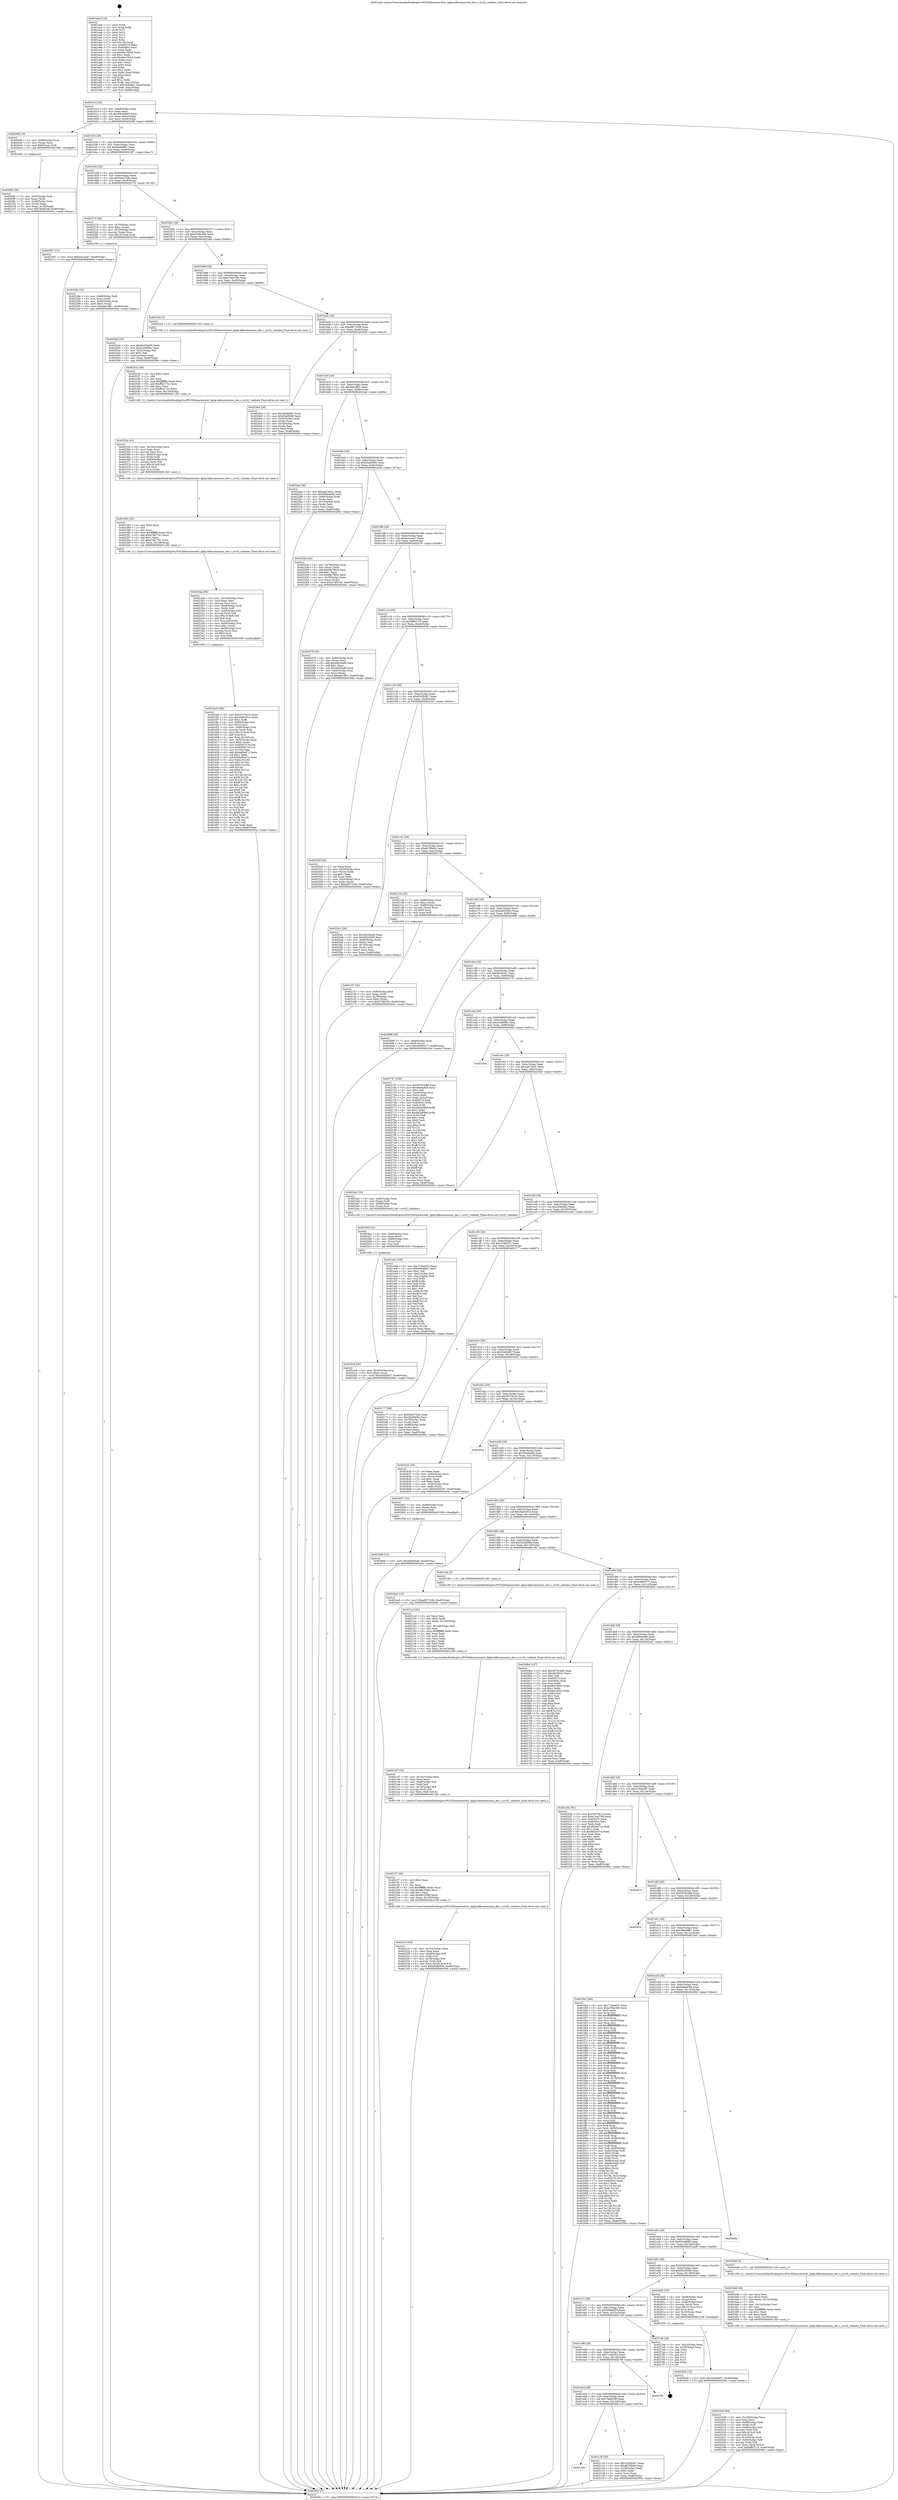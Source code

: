 digraph "0x401aa0" {
  label = "0x401aa0 (/mnt/c/Users/mathe/Desktop/tcc/POCII/binaries/extr_kphp-kdbcommonxz_dec.c_crc32_validate_Final-ollvm.out::main(0))"
  labelloc = "t"
  node[shape=record]

  Entry [label="",width=0.3,height=0.3,shape=circle,fillcolor=black,style=filled]
  "0x401b14" [label="{
     0x401b14 [32]\l
     | [instrs]\l
     &nbsp;&nbsp;0x401b14 \<+6\>: mov -0xa8(%rbp),%eax\l
     &nbsp;&nbsp;0x401b1a \<+2\>: mov %eax,%ecx\l
     &nbsp;&nbsp;0x401b1c \<+6\>: sub $0x84456b85,%ecx\l
     &nbsp;&nbsp;0x401b22 \<+6\>: mov %eax,-0xbc(%rbp)\l
     &nbsp;&nbsp;0x401b28 \<+6\>: mov %ecx,-0xc0(%rbp)\l
     &nbsp;&nbsp;0x401b2e \<+6\>: je 00000000004020df \<main+0x63f\>\l
  }"]
  "0x4020df" [label="{
     0x4020df [19]\l
     | [instrs]\l
     &nbsp;&nbsp;0x4020df \<+7\>: mov -0x98(%rbp),%rax\l
     &nbsp;&nbsp;0x4020e6 \<+3\>: mov (%rax),%rax\l
     &nbsp;&nbsp;0x4020e9 \<+4\>: mov 0x8(%rax),%rdi\l
     &nbsp;&nbsp;0x4020ed \<+5\>: call 0000000000401060 \<atoi@plt\>\l
     | [calls]\l
     &nbsp;&nbsp;0x401060 \{1\} (unknown)\l
  }"]
  "0x401b34" [label="{
     0x401b34 [28]\l
     | [instrs]\l
     &nbsp;&nbsp;0x401b34 \<+5\>: jmp 0000000000401b39 \<main+0x99\>\l
     &nbsp;&nbsp;0x401b39 \<+6\>: mov -0xbc(%rbp),%eax\l
     &nbsp;&nbsp;0x401b3f \<+5\>: sub $0x8a9b6f81,%eax\l
     &nbsp;&nbsp;0x401b44 \<+6\>: mov %eax,-0xc4(%rbp)\l
     &nbsp;&nbsp;0x401b4a \<+6\>: je 0000000000402567 \<main+0xac7\>\l
  }"]
  Exit [label="",width=0.3,height=0.3,shape=circle,fillcolor=black,style=filled,peripheries=2]
  "0x402567" [label="{
     0x402567 [15]\l
     | [instrs]\l
     &nbsp;&nbsp;0x402567 \<+10\>: movl $0xbcb1ae47,-0xa8(%rbp)\l
     &nbsp;&nbsp;0x402571 \<+5\>: jmp 000000000040294c \<main+0xeac\>\l
  }"]
  "0x401b50" [label="{
     0x401b50 [28]\l
     | [instrs]\l
     &nbsp;&nbsp;0x401b50 \<+5\>: jmp 0000000000401b55 \<main+0xb5\>\l
     &nbsp;&nbsp;0x401b55 \<+6\>: mov -0xbc(%rbp),%eax\l
     &nbsp;&nbsp;0x401b5b \<+5\>: sub $0x9442702b,%eax\l
     &nbsp;&nbsp;0x401b60 \<+6\>: mov %eax,-0xc8(%rbp)\l
     &nbsp;&nbsp;0x401b66 \<+6\>: je 0000000000402274 \<main+0x7d4\>\l
  }"]
  "0x402666" [label="{
     0x402666 [15]\l
     | [instrs]\l
     &nbsp;&nbsp;0x402666 \<+10\>: movl $0xda003ba0,-0xa8(%rbp)\l
     &nbsp;&nbsp;0x402670 \<+5\>: jmp 000000000040294c \<main+0xeac\>\l
  }"]
  "0x402274" [label="{
     0x402274 [26]\l
     | [instrs]\l
     &nbsp;&nbsp;0x402274 \<+4\>: mov -0x70(%rbp),%rax\l
     &nbsp;&nbsp;0x402278 \<+6\>: movl $0x1,(%rax)\l
     &nbsp;&nbsp;0x40227e \<+4\>: mov -0x70(%rbp),%rax\l
     &nbsp;&nbsp;0x402282 \<+3\>: movslq (%rax),%rax\l
     &nbsp;&nbsp;0x402285 \<+4\>: imul $0x18,%rax,%rdi\l
     &nbsp;&nbsp;0x402289 \<+5\>: call 0000000000401050 \<malloc@plt\>\l
     | [calls]\l
     &nbsp;&nbsp;0x401050 \{1\} (unknown)\l
  }"]
  "0x401b6c" [label="{
     0x401b6c [28]\l
     | [instrs]\l
     &nbsp;&nbsp;0x401b6c \<+5\>: jmp 0000000000401b71 \<main+0xd1\>\l
     &nbsp;&nbsp;0x401b71 \<+6\>: mov -0xbc(%rbp),%eax\l
     &nbsp;&nbsp;0x401b77 \<+5\>: sub $0xa70be306,%eax\l
     &nbsp;&nbsp;0x401b7c \<+6\>: mov %eax,-0xcc(%rbp)\l
     &nbsp;&nbsp;0x401b82 \<+6\>: je 00000000004020a0 \<main+0x600\>\l
  }"]
  "0x402626" [label="{
     0x402626 [15]\l
     | [instrs]\l
     &nbsp;&nbsp;0x402626 \<+10\>: movl $0x32d5e857,-0xa8(%rbp)\l
     &nbsp;&nbsp;0x402630 \<+5\>: jmp 000000000040294c \<main+0xeac\>\l
  }"]
  "0x4020a0" [label="{
     0x4020a0 [30]\l
     | [instrs]\l
     &nbsp;&nbsp;0x4020a0 \<+5\>: mov $0x84456b85,%eax\l
     &nbsp;&nbsp;0x4020a5 \<+5\>: mov $0xe3c8699c,%ecx\l
     &nbsp;&nbsp;0x4020aa \<+3\>: mov -0x31(%rbp),%dl\l
     &nbsp;&nbsp;0x4020ad \<+3\>: test $0x1,%dl\l
     &nbsp;&nbsp;0x4020b0 \<+3\>: cmovne %ecx,%eax\l
     &nbsp;&nbsp;0x4020b3 \<+6\>: mov %eax,-0xa8(%rbp)\l
     &nbsp;&nbsp;0x4020b9 \<+5\>: jmp 000000000040294c \<main+0xeac\>\l
  }"]
  "0x401b88" [label="{
     0x401b88 [28]\l
     | [instrs]\l
     &nbsp;&nbsp;0x401b88 \<+5\>: jmp 0000000000401b8d \<main+0xed\>\l
     &nbsp;&nbsp;0x401b8d \<+6\>: mov -0xbc(%rbp),%eax\l
     &nbsp;&nbsp;0x401b93 \<+5\>: sub $0xa7e42766,%eax\l
     &nbsp;&nbsp;0x401b98 \<+6\>: mov %eax,-0xd0(%rbp)\l
     &nbsp;&nbsp;0x401b9e \<+6\>: je 000000000040232d \<main+0x88d\>\l
  }"]
  "0x4025c8" [label="{
     0x4025c8 [25]\l
     | [instrs]\l
     &nbsp;&nbsp;0x4025c8 \<+4\>: mov -0x40(%rbp),%rsi\l
     &nbsp;&nbsp;0x4025cc \<+6\>: movl $0x0,(%rsi)\l
     &nbsp;&nbsp;0x4025d2 \<+10\>: movl $0xd545b567,-0xa8(%rbp)\l
     &nbsp;&nbsp;0x4025dc \<+5\>: jmp 000000000040294c \<main+0xeac\>\l
  }"]
  "0x40232d" [label="{
     0x40232d [5]\l
     | [instrs]\l
     &nbsp;&nbsp;0x40232d \<+5\>: call 0000000000401160 \<next_i\>\l
     | [calls]\l
     &nbsp;&nbsp;0x401160 \{1\} (/mnt/c/Users/mathe/Desktop/tcc/POCII/binaries/extr_kphp-kdbcommonxz_dec.c_crc32_validate_Final-ollvm.out::next_i)\l
  }"]
  "0x401ba4" [label="{
     0x401ba4 [28]\l
     | [instrs]\l
     &nbsp;&nbsp;0x401ba4 \<+5\>: jmp 0000000000401ba9 \<main+0x109\>\l
     &nbsp;&nbsp;0x401ba9 \<+6\>: mov -0xbc(%rbp),%eax\l
     &nbsp;&nbsp;0x401baf \<+5\>: sub $0xa9973339,%eax\l
     &nbsp;&nbsp;0x401bb4 \<+6\>: mov %eax,-0xd4(%rbp)\l
     &nbsp;&nbsp;0x401bba \<+6\>: je 00000000004024b4 \<main+0xa14\>\l
  }"]
  "0x4025b3" [label="{
     0x4025b3 [21]\l
     | [instrs]\l
     &nbsp;&nbsp;0x4025b3 \<+4\>: mov -0x48(%rbp),%rsi\l
     &nbsp;&nbsp;0x4025b7 \<+2\>: mov %eax,(%rsi)\l
     &nbsp;&nbsp;0x4025b9 \<+4\>: mov -0x80(%rbp),%rsi\l
     &nbsp;&nbsp;0x4025bd \<+3\>: mov (%rsi),%rsi\l
     &nbsp;&nbsp;0x4025c0 \<+3\>: mov %rsi,%rdi\l
     &nbsp;&nbsp;0x4025c3 \<+5\>: call 0000000000401030 \<free@plt\>\l
     | [calls]\l
     &nbsp;&nbsp;0x401030 \{1\} (unknown)\l
  }"]
  "0x4024b4" [label="{
     0x4024b4 [36]\l
     | [instrs]\l
     &nbsp;&nbsp;0x4024b4 \<+5\>: mov $0x8a9b6f81,%eax\l
     &nbsp;&nbsp;0x4024b9 \<+5\>: mov $0x65a6f698,%ecx\l
     &nbsp;&nbsp;0x4024be \<+4\>: mov -0x50(%rbp),%rdx\l
     &nbsp;&nbsp;0x4024c2 \<+2\>: mov (%rdx),%esi\l
     &nbsp;&nbsp;0x4024c4 \<+4\>: mov -0x58(%rbp),%rdx\l
     &nbsp;&nbsp;0x4024c8 \<+2\>: cmp (%rdx),%esi\l
     &nbsp;&nbsp;0x4024ca \<+3\>: cmovl %ecx,%eax\l
     &nbsp;&nbsp;0x4024cd \<+6\>: mov %eax,-0xa8(%rbp)\l
     &nbsp;&nbsp;0x4024d3 \<+5\>: jmp 000000000040294c \<main+0xeac\>\l
  }"]
  "0x401bc0" [label="{
     0x401bc0 [28]\l
     | [instrs]\l
     &nbsp;&nbsp;0x401bc0 \<+5\>: jmp 0000000000401bc5 \<main+0x125\>\l
     &nbsp;&nbsp;0x401bc5 \<+6\>: mov -0xbc(%rbp),%eax\l
     &nbsp;&nbsp;0x401bcb \<+5\>: sub $0xabb1ffb1,%eax\l
     &nbsp;&nbsp;0x401bd0 \<+6\>: mov %eax,-0xd8(%rbp)\l
     &nbsp;&nbsp;0x401bd6 \<+6\>: je 00000000004022ae \<main+0x80e\>\l
  }"]
  "0x402509" [label="{
     0x402509 [60]\l
     | [instrs]\l
     &nbsp;&nbsp;0x402509 \<+6\>: mov -0x160(%rbp),%ecx\l
     &nbsp;&nbsp;0x40250f \<+3\>: imul %eax,%ecx\l
     &nbsp;&nbsp;0x402512 \<+4\>: mov -0x68(%rbp),%rdi\l
     &nbsp;&nbsp;0x402516 \<+3\>: mov (%rdi),%rdi\l
     &nbsp;&nbsp;0x402519 \<+4\>: mov -0x60(%rbp),%r8\l
     &nbsp;&nbsp;0x40251d \<+3\>: movslq (%r8),%r8\l
     &nbsp;&nbsp;0x402520 \<+4\>: imul $0x18,%r8,%r8\l
     &nbsp;&nbsp;0x402524 \<+3\>: add %r8,%rdi\l
     &nbsp;&nbsp;0x402527 \<+4\>: mov 0x10(%rdi),%rdi\l
     &nbsp;&nbsp;0x40252b \<+4\>: mov -0x50(%rbp),%r8\l
     &nbsp;&nbsp;0x40252f \<+3\>: movslq (%r8),%r8\l
     &nbsp;&nbsp;0x402532 \<+4\>: mov %ecx,(%rdi,%r8,4)\l
     &nbsp;&nbsp;0x402536 \<+10\>: movl $0xbff02715,-0xa8(%rbp)\l
     &nbsp;&nbsp;0x402540 \<+5\>: jmp 000000000040294c \<main+0xeac\>\l
  }"]
  "0x4022ae" [label="{
     0x4022ae [36]\l
     | [instrs]\l
     &nbsp;&nbsp;0x4022ae \<+5\>: mov $0xeab7da01,%eax\l
     &nbsp;&nbsp;0x4022b3 \<+5\>: mov $0x46b6de68,%ecx\l
     &nbsp;&nbsp;0x4022b8 \<+4\>: mov -0x60(%rbp),%rdx\l
     &nbsp;&nbsp;0x4022bc \<+2\>: mov (%rdx),%esi\l
     &nbsp;&nbsp;0x4022be \<+4\>: mov -0x70(%rbp),%rdx\l
     &nbsp;&nbsp;0x4022c2 \<+2\>: cmp (%rdx),%esi\l
     &nbsp;&nbsp;0x4022c4 \<+3\>: cmovl %ecx,%eax\l
     &nbsp;&nbsp;0x4022c7 \<+6\>: mov %eax,-0xa8(%rbp)\l
     &nbsp;&nbsp;0x4022cd \<+5\>: jmp 000000000040294c \<main+0xeac\>\l
  }"]
  "0x401bdc" [label="{
     0x401bdc [28]\l
     | [instrs]\l
     &nbsp;&nbsp;0x401bdc \<+5\>: jmp 0000000000401be1 \<main+0x141\>\l
     &nbsp;&nbsp;0x401be1 \<+6\>: mov -0xbc(%rbp),%eax\l
     &nbsp;&nbsp;0x401be7 \<+5\>: sub $0xb5a8b906,%eax\l
     &nbsp;&nbsp;0x401bec \<+6\>: mov %eax,-0xdc(%rbp)\l
     &nbsp;&nbsp;0x401bf2 \<+6\>: je 000000000040224a \<main+0x7aa\>\l
  }"]
  "0x4024dd" [label="{
     0x4024dd [44]\l
     | [instrs]\l
     &nbsp;&nbsp;0x4024dd \<+2\>: xor %ecx,%ecx\l
     &nbsp;&nbsp;0x4024df \<+5\>: mov $0x2,%edx\l
     &nbsp;&nbsp;0x4024e4 \<+6\>: mov %edx,-0x15c(%rbp)\l
     &nbsp;&nbsp;0x4024ea \<+1\>: cltd\l
     &nbsp;&nbsp;0x4024eb \<+6\>: mov -0x15c(%rbp),%esi\l
     &nbsp;&nbsp;0x4024f1 \<+2\>: idiv %esi\l
     &nbsp;&nbsp;0x4024f3 \<+6\>: imul $0xfffffffe,%edx,%edx\l
     &nbsp;&nbsp;0x4024f9 \<+3\>: sub $0x1,%ecx\l
     &nbsp;&nbsp;0x4024fc \<+2\>: sub %ecx,%edx\l
     &nbsp;&nbsp;0x4024fe \<+6\>: mov %edx,-0x160(%rbp)\l
     &nbsp;&nbsp;0x402504 \<+5\>: call 0000000000401160 \<next_i\>\l
     | [calls]\l
     &nbsp;&nbsp;0x401160 \{1\} (/mnt/c/Users/mathe/Desktop/tcc/POCII/binaries/extr_kphp-kdbcommonxz_dec.c_crc32_validate_Final-ollvm.out::next_i)\l
  }"]
  "0x40224a" [label="{
     0x40224a [42]\l
     | [instrs]\l
     &nbsp;&nbsp;0x40224a \<+4\>: mov -0x78(%rbp),%rax\l
     &nbsp;&nbsp;0x40224e \<+2\>: mov (%rax),%ecx\l
     &nbsp;&nbsp;0x402250 \<+6\>: add $0x8fe7f825,%ecx\l
     &nbsp;&nbsp;0x402256 \<+3\>: add $0x1,%ecx\l
     &nbsp;&nbsp;0x402259 \<+6\>: sub $0x8fe7f825,%ecx\l
     &nbsp;&nbsp;0x40225f \<+4\>: mov -0x78(%rbp),%rax\l
     &nbsp;&nbsp;0x402263 \<+2\>: mov %ecx,(%rax)\l
     &nbsp;&nbsp;0x402265 \<+10\>: movl $0x27df47b1,-0xa8(%rbp)\l
     &nbsp;&nbsp;0x40226f \<+5\>: jmp 000000000040294c \<main+0xeac\>\l
  }"]
  "0x401bf8" [label="{
     0x401bf8 [28]\l
     | [instrs]\l
     &nbsp;&nbsp;0x401bf8 \<+5\>: jmp 0000000000401bfd \<main+0x15d\>\l
     &nbsp;&nbsp;0x401bfd \<+6\>: mov -0xbc(%rbp),%eax\l
     &nbsp;&nbsp;0x401c03 \<+5\>: sub $0xbcb1ae47,%eax\l
     &nbsp;&nbsp;0x401c08 \<+6\>: mov %eax,-0xe0(%rbp)\l
     &nbsp;&nbsp;0x401c0e \<+6\>: je 0000000000402576 \<main+0xad6\>\l
  }"]
  "0x4023ed" [label="{
     0x4023ed [184]\l
     | [instrs]\l
     &nbsp;&nbsp;0x4023ed \<+5\>: mov $0x35379c10,%ecx\l
     &nbsp;&nbsp;0x4023f2 \<+5\>: mov $0x3ab0291e,%edx\l
     &nbsp;&nbsp;0x4023f7 \<+3\>: mov $0x1,%r9b\l
     &nbsp;&nbsp;0x4023fa \<+4\>: mov -0x68(%rbp),%rsi\l
     &nbsp;&nbsp;0x4023fe \<+3\>: mov (%rsi),%rsi\l
     &nbsp;&nbsp;0x402401 \<+4\>: mov -0x60(%rbp),%rdi\l
     &nbsp;&nbsp;0x402405 \<+3\>: movslq (%rdi),%rdi\l
     &nbsp;&nbsp;0x402408 \<+4\>: imul $0x18,%rdi,%rdi\l
     &nbsp;&nbsp;0x40240c \<+3\>: add %rdi,%rsi\l
     &nbsp;&nbsp;0x40240f \<+4\>: mov %rax,0x10(%rsi)\l
     &nbsp;&nbsp;0x402413 \<+4\>: mov -0x50(%rbp),%rax\l
     &nbsp;&nbsp;0x402417 \<+6\>: movl $0x0,(%rax)\l
     &nbsp;&nbsp;0x40241d \<+8\>: mov 0x405074,%r10d\l
     &nbsp;&nbsp;0x402425 \<+8\>: mov 0x40505c,%r11d\l
     &nbsp;&nbsp;0x40242d \<+3\>: mov %r10d,%ebx\l
     &nbsp;&nbsp;0x402430 \<+6\>: add $0x4ef0e472,%ebx\l
     &nbsp;&nbsp;0x402436 \<+3\>: sub $0x1,%ebx\l
     &nbsp;&nbsp;0x402439 \<+6\>: sub $0x4ef0e472,%ebx\l
     &nbsp;&nbsp;0x40243f \<+4\>: imul %ebx,%r10d\l
     &nbsp;&nbsp;0x402443 \<+4\>: and $0x1,%r10d\l
     &nbsp;&nbsp;0x402447 \<+4\>: cmp $0x0,%r10d\l
     &nbsp;&nbsp;0x40244b \<+4\>: sete %r14b\l
     &nbsp;&nbsp;0x40244f \<+4\>: cmp $0xa,%r11d\l
     &nbsp;&nbsp;0x402453 \<+4\>: setl %r15b\l
     &nbsp;&nbsp;0x402457 \<+3\>: mov %r14b,%r12b\l
     &nbsp;&nbsp;0x40245a \<+4\>: xor $0xff,%r12b\l
     &nbsp;&nbsp;0x40245e \<+3\>: mov %r15b,%r13b\l
     &nbsp;&nbsp;0x402461 \<+4\>: xor $0xff,%r13b\l
     &nbsp;&nbsp;0x402465 \<+4\>: xor $0x1,%r9b\l
     &nbsp;&nbsp;0x402469 \<+3\>: mov %r12b,%al\l
     &nbsp;&nbsp;0x40246c \<+2\>: and $0xff,%al\l
     &nbsp;&nbsp;0x40246e \<+3\>: and %r9b,%r14b\l
     &nbsp;&nbsp;0x402471 \<+3\>: mov %r13b,%sil\l
     &nbsp;&nbsp;0x402474 \<+4\>: and $0xff,%sil\l
     &nbsp;&nbsp;0x402478 \<+3\>: and %r9b,%r15b\l
     &nbsp;&nbsp;0x40247b \<+3\>: or %r14b,%al\l
     &nbsp;&nbsp;0x40247e \<+3\>: or %r15b,%sil\l
     &nbsp;&nbsp;0x402481 \<+3\>: xor %sil,%al\l
     &nbsp;&nbsp;0x402484 \<+3\>: or %r13b,%r12b\l
     &nbsp;&nbsp;0x402487 \<+4\>: xor $0xff,%r12b\l
     &nbsp;&nbsp;0x40248b \<+4\>: or $0x1,%r9b\l
     &nbsp;&nbsp;0x40248f \<+3\>: and %r9b,%r12b\l
     &nbsp;&nbsp;0x402492 \<+3\>: or %r12b,%al\l
     &nbsp;&nbsp;0x402495 \<+2\>: test $0x1,%al\l
     &nbsp;&nbsp;0x402497 \<+3\>: cmovne %edx,%ecx\l
     &nbsp;&nbsp;0x40249a \<+6\>: mov %ecx,-0xa8(%rbp)\l
     &nbsp;&nbsp;0x4024a0 \<+5\>: jmp 000000000040294c \<main+0xeac\>\l
  }"]
  "0x402576" [label="{
     0x402576 [42]\l
     | [instrs]\l
     &nbsp;&nbsp;0x402576 \<+4\>: mov -0x60(%rbp),%rax\l
     &nbsp;&nbsp;0x40257a \<+2\>: mov (%rax),%ecx\l
     &nbsp;&nbsp;0x40257c \<+6\>: add $0x4d030af0,%ecx\l
     &nbsp;&nbsp;0x402582 \<+3\>: add $0x1,%ecx\l
     &nbsp;&nbsp;0x402585 \<+6\>: sub $0x4d030af0,%ecx\l
     &nbsp;&nbsp;0x40258b \<+4\>: mov -0x60(%rbp),%rax\l
     &nbsp;&nbsp;0x40258f \<+2\>: mov %ecx,(%rax)\l
     &nbsp;&nbsp;0x402591 \<+10\>: movl $0xabb1ffb1,-0xa8(%rbp)\l
     &nbsp;&nbsp;0x40259b \<+5\>: jmp 000000000040294c \<main+0xeac\>\l
  }"]
  "0x401c14" [label="{
     0x401c14 [28]\l
     | [instrs]\l
     &nbsp;&nbsp;0x401c14 \<+5\>: jmp 0000000000401c19 \<main+0x179\>\l
     &nbsp;&nbsp;0x401c19 \<+6\>: mov -0xbc(%rbp),%eax\l
     &nbsp;&nbsp;0x401c1f \<+5\>: sub $0xbff02715,%eax\l
     &nbsp;&nbsp;0x401c24 \<+6\>: mov %eax,-0xe4(%rbp)\l
     &nbsp;&nbsp;0x401c2a \<+6\>: je 0000000000402545 \<main+0xaa5\>\l
  }"]
  "0x4023ab" [label="{
     0x4023ab [66]\l
     | [instrs]\l
     &nbsp;&nbsp;0x4023ab \<+6\>: mov -0x158(%rbp),%ecx\l
     &nbsp;&nbsp;0x4023b1 \<+3\>: imul %eax,%ecx\l
     &nbsp;&nbsp;0x4023b4 \<+3\>: movslq %ecx,%rsi\l
     &nbsp;&nbsp;0x4023b7 \<+4\>: mov -0x68(%rbp),%rdi\l
     &nbsp;&nbsp;0x4023bb \<+3\>: mov (%rdi),%rdi\l
     &nbsp;&nbsp;0x4023be \<+4\>: mov -0x60(%rbp),%r8\l
     &nbsp;&nbsp;0x4023c2 \<+3\>: movslq (%r8),%r8\l
     &nbsp;&nbsp;0x4023c5 \<+4\>: imul $0x18,%r8,%r8\l
     &nbsp;&nbsp;0x4023c9 \<+3\>: add %r8,%rdi\l
     &nbsp;&nbsp;0x4023cc \<+4\>: mov %rsi,0x8(%rdi)\l
     &nbsp;&nbsp;0x4023d0 \<+4\>: mov -0x58(%rbp),%rsi\l
     &nbsp;&nbsp;0x4023d4 \<+6\>: movl $0x1,(%rsi)\l
     &nbsp;&nbsp;0x4023da \<+4\>: mov -0x58(%rbp),%rsi\l
     &nbsp;&nbsp;0x4023de \<+3\>: movslq (%rsi),%rsi\l
     &nbsp;&nbsp;0x4023e1 \<+4\>: shl $0x2,%rsi\l
     &nbsp;&nbsp;0x4023e5 \<+3\>: mov %rsi,%rdi\l
     &nbsp;&nbsp;0x4023e8 \<+5\>: call 0000000000401050 \<malloc@plt\>\l
     | [calls]\l
     &nbsp;&nbsp;0x401050 \{1\} (unknown)\l
  }"]
  "0x402545" [label="{
     0x402545 [34]\l
     | [instrs]\l
     &nbsp;&nbsp;0x402545 \<+2\>: xor %eax,%eax\l
     &nbsp;&nbsp;0x402547 \<+4\>: mov -0x50(%rbp),%rcx\l
     &nbsp;&nbsp;0x40254b \<+2\>: mov (%rcx),%edx\l
     &nbsp;&nbsp;0x40254d \<+3\>: sub $0x1,%eax\l
     &nbsp;&nbsp;0x402550 \<+2\>: sub %eax,%edx\l
     &nbsp;&nbsp;0x402552 \<+4\>: mov -0x50(%rbp),%rcx\l
     &nbsp;&nbsp;0x402556 \<+2\>: mov %edx,(%rcx)\l
     &nbsp;&nbsp;0x402558 \<+10\>: movl $0xa9973339,-0xa8(%rbp)\l
     &nbsp;&nbsp;0x402562 \<+5\>: jmp 000000000040294c \<main+0xeac\>\l
  }"]
  "0x401c30" [label="{
     0x401c30 [28]\l
     | [instrs]\l
     &nbsp;&nbsp;0x401c30 \<+5\>: jmp 0000000000401c35 \<main+0x195\>\l
     &nbsp;&nbsp;0x401c35 \<+6\>: mov -0xbc(%rbp),%eax\l
     &nbsp;&nbsp;0x401c3b \<+5\>: sub $0xd545b567,%eax\l
     &nbsp;&nbsp;0x401c40 \<+6\>: mov %eax,-0xe8(%rbp)\l
     &nbsp;&nbsp;0x401c46 \<+6\>: je 00000000004025e1 \<main+0xb41\>\l
  }"]
  "0x402383" [label="{
     0x402383 [40]\l
     | [instrs]\l
     &nbsp;&nbsp;0x402383 \<+5\>: mov $0x2,%ecx\l
     &nbsp;&nbsp;0x402388 \<+1\>: cltd\l
     &nbsp;&nbsp;0x402389 \<+2\>: idiv %ecx\l
     &nbsp;&nbsp;0x40238b \<+6\>: imul $0xfffffffe,%edx,%ecx\l
     &nbsp;&nbsp;0x402391 \<+6\>: add $0xe79e7701,%ecx\l
     &nbsp;&nbsp;0x402397 \<+3\>: add $0x1,%ecx\l
     &nbsp;&nbsp;0x40239a \<+6\>: sub $0xe79e7701,%ecx\l
     &nbsp;&nbsp;0x4023a0 \<+6\>: mov %ecx,-0x158(%rbp)\l
     &nbsp;&nbsp;0x4023a6 \<+5\>: call 0000000000401160 \<next_i\>\l
     | [calls]\l
     &nbsp;&nbsp;0x401160 \{1\} (/mnt/c/Users/mathe/Desktop/tcc/POCII/binaries/extr_kphp-kdbcommonxz_dec.c_crc32_validate_Final-ollvm.out::next_i)\l
  }"]
  "0x4025e1" [label="{
     0x4025e1 [36]\l
     | [instrs]\l
     &nbsp;&nbsp;0x4025e1 \<+5\>: mov $0x3629eed8,%eax\l
     &nbsp;&nbsp;0x4025e6 \<+5\>: mov $0x6823f409,%ecx\l
     &nbsp;&nbsp;0x4025eb \<+4\>: mov -0x40(%rbp),%rdx\l
     &nbsp;&nbsp;0x4025ef \<+2\>: mov (%rdx),%esi\l
     &nbsp;&nbsp;0x4025f1 \<+4\>: mov -0x70(%rbp),%rdx\l
     &nbsp;&nbsp;0x4025f5 \<+2\>: cmp (%rdx),%esi\l
     &nbsp;&nbsp;0x4025f7 \<+3\>: cmovl %ecx,%eax\l
     &nbsp;&nbsp;0x4025fa \<+6\>: mov %eax,-0xa8(%rbp)\l
     &nbsp;&nbsp;0x402600 \<+5\>: jmp 000000000040294c \<main+0xeac\>\l
  }"]
  "0x401c4c" [label="{
     0x401c4c [28]\l
     | [instrs]\l
     &nbsp;&nbsp;0x401c4c \<+5\>: jmp 0000000000401c51 \<main+0x1b1\>\l
     &nbsp;&nbsp;0x401c51 \<+6\>: mov -0xbc(%rbp),%eax\l
     &nbsp;&nbsp;0x401c57 \<+5\>: sub $0xd67f6bd4,%eax\l
     &nbsp;&nbsp;0x401c5c \<+6\>: mov %eax,-0xec(%rbp)\l
     &nbsp;&nbsp;0x401c62 \<+6\>: je 0000000000402134 \<main+0x694\>\l
  }"]
  "0x40235a" [label="{
     0x40235a [41]\l
     | [instrs]\l
     &nbsp;&nbsp;0x40235a \<+6\>: mov -0x154(%rbp),%ecx\l
     &nbsp;&nbsp;0x402360 \<+3\>: imul %eax,%ecx\l
     &nbsp;&nbsp;0x402363 \<+3\>: movslq %ecx,%rsi\l
     &nbsp;&nbsp;0x402366 \<+4\>: mov -0x68(%rbp),%rdi\l
     &nbsp;&nbsp;0x40236a \<+3\>: mov (%rdi),%rdi\l
     &nbsp;&nbsp;0x40236d \<+4\>: mov -0x60(%rbp),%r8\l
     &nbsp;&nbsp;0x402371 \<+3\>: movslq (%r8),%r8\l
     &nbsp;&nbsp;0x402374 \<+4\>: imul $0x18,%r8,%r8\l
     &nbsp;&nbsp;0x402378 \<+3\>: add %r8,%rdi\l
     &nbsp;&nbsp;0x40237b \<+3\>: mov %rsi,(%rdi)\l
     &nbsp;&nbsp;0x40237e \<+5\>: call 0000000000401160 \<next_i\>\l
     | [calls]\l
     &nbsp;&nbsp;0x401160 \{1\} (/mnt/c/Users/mathe/Desktop/tcc/POCII/binaries/extr_kphp-kdbcommonxz_dec.c_crc32_validate_Final-ollvm.out::next_i)\l
  }"]
  "0x402134" [label="{
     0x402134 [35]\l
     | [instrs]\l
     &nbsp;&nbsp;0x402134 \<+7\>: mov -0x88(%rbp),%rax\l
     &nbsp;&nbsp;0x40213b \<+6\>: movl $0x1,(%rax)\l
     &nbsp;&nbsp;0x402141 \<+7\>: mov -0x88(%rbp),%rax\l
     &nbsp;&nbsp;0x402148 \<+3\>: movslq (%rax),%rax\l
     &nbsp;&nbsp;0x40214b \<+4\>: shl $0x3,%rax\l
     &nbsp;&nbsp;0x40214f \<+3\>: mov %rax,%rdi\l
     &nbsp;&nbsp;0x402152 \<+5\>: call 0000000000401050 \<malloc@plt\>\l
     | [calls]\l
     &nbsp;&nbsp;0x401050 \{1\} (unknown)\l
  }"]
  "0x401c68" [label="{
     0x401c68 [28]\l
     | [instrs]\l
     &nbsp;&nbsp;0x401c68 \<+5\>: jmp 0000000000401c6d \<main+0x1cd\>\l
     &nbsp;&nbsp;0x401c6d \<+6\>: mov -0xbc(%rbp),%eax\l
     &nbsp;&nbsp;0x401c73 \<+5\>: sub $0xda003ba0,%eax\l
     &nbsp;&nbsp;0x401c78 \<+6\>: mov %eax,-0xf0(%rbp)\l
     &nbsp;&nbsp;0x401c7e \<+6\>: je 0000000000402698 \<main+0xbf8\>\l
  }"]
  "0x402332" [label="{
     0x402332 [40]\l
     | [instrs]\l
     &nbsp;&nbsp;0x402332 \<+5\>: mov $0x2,%ecx\l
     &nbsp;&nbsp;0x402337 \<+1\>: cltd\l
     &nbsp;&nbsp;0x402338 \<+2\>: idiv %ecx\l
     &nbsp;&nbsp;0x40233a \<+6\>: imul $0xfffffffe,%edx,%ecx\l
     &nbsp;&nbsp;0x402340 \<+6\>: add $0xffb217ec,%ecx\l
     &nbsp;&nbsp;0x402346 \<+3\>: add $0x1,%ecx\l
     &nbsp;&nbsp;0x402349 \<+6\>: sub $0xffb217ec,%ecx\l
     &nbsp;&nbsp;0x40234f \<+6\>: mov %ecx,-0x154(%rbp)\l
     &nbsp;&nbsp;0x402355 \<+5\>: call 0000000000401160 \<next_i\>\l
     | [calls]\l
     &nbsp;&nbsp;0x401160 \{1\} (/mnt/c/Users/mathe/Desktop/tcc/POCII/binaries/extr_kphp-kdbcommonxz_dec.c_crc32_validate_Final-ollvm.out::next_i)\l
  }"]
  "0x402698" [label="{
     0x402698 [28]\l
     | [instrs]\l
     &nbsp;&nbsp;0x402698 \<+7\>: mov -0xa0(%rbp),%rax\l
     &nbsp;&nbsp;0x40269f \<+6\>: movl $0x0,(%rax)\l
     &nbsp;&nbsp;0x4026a5 \<+10\>: movl $0x44960277,-0xa8(%rbp)\l
     &nbsp;&nbsp;0x4026af \<+5\>: jmp 000000000040294c \<main+0xeac\>\l
  }"]
  "0x401c84" [label="{
     0x401c84 [28]\l
     | [instrs]\l
     &nbsp;&nbsp;0x401c84 \<+5\>: jmp 0000000000401c89 \<main+0x1e9\>\l
     &nbsp;&nbsp;0x401c89 \<+6\>: mov -0xbc(%rbp),%eax\l
     &nbsp;&nbsp;0x401c8f \<+5\>: sub $0xdfa30541,%eax\l
     &nbsp;&nbsp;0x401c94 \<+6\>: mov %eax,-0xf4(%rbp)\l
     &nbsp;&nbsp;0x401c9a \<+6\>: je 0000000000402747 \<main+0xca7\>\l
  }"]
  "0x40228e" [label="{
     0x40228e [32]\l
     | [instrs]\l
     &nbsp;&nbsp;0x40228e \<+4\>: mov -0x68(%rbp),%rdi\l
     &nbsp;&nbsp;0x402292 \<+3\>: mov %rax,(%rdi)\l
     &nbsp;&nbsp;0x402295 \<+4\>: mov -0x60(%rbp),%rax\l
     &nbsp;&nbsp;0x402299 \<+6\>: movl $0x0,(%rax)\l
     &nbsp;&nbsp;0x40229f \<+10\>: movl $0xabb1ffb1,-0xa8(%rbp)\l
     &nbsp;&nbsp;0x4022a9 \<+5\>: jmp 000000000040294c \<main+0xeac\>\l
  }"]
  "0x402747" [label="{
     0x402747 [159]\l
     | [instrs]\l
     &nbsp;&nbsp;0x402747 \<+5\>: mov $0x59791b88,%eax\l
     &nbsp;&nbsp;0x40274c \<+5\>: mov $0x69e8a929,%ecx\l
     &nbsp;&nbsp;0x402751 \<+2\>: mov $0x1,%dl\l
     &nbsp;&nbsp;0x402753 \<+7\>: mov -0xa0(%rbp),%rsi\l
     &nbsp;&nbsp;0x40275a \<+2\>: mov (%rsi),%edi\l
     &nbsp;&nbsp;0x40275c \<+3\>: mov %edi,-0x2c(%rbp)\l
     &nbsp;&nbsp;0x40275f \<+7\>: mov 0x405074,%edi\l
     &nbsp;&nbsp;0x402766 \<+8\>: mov 0x40505c,%r8d\l
     &nbsp;&nbsp;0x40276e \<+3\>: mov %edi,%r9d\l
     &nbsp;&nbsp;0x402771 \<+7\>: sub $0x482a09bd,%r9d\l
     &nbsp;&nbsp;0x402778 \<+4\>: sub $0x1,%r9d\l
     &nbsp;&nbsp;0x40277c \<+7\>: add $0x482a09bd,%r9d\l
     &nbsp;&nbsp;0x402783 \<+4\>: imul %r9d,%edi\l
     &nbsp;&nbsp;0x402787 \<+3\>: and $0x1,%edi\l
     &nbsp;&nbsp;0x40278a \<+3\>: cmp $0x0,%edi\l
     &nbsp;&nbsp;0x40278d \<+4\>: sete %r10b\l
     &nbsp;&nbsp;0x402791 \<+4\>: cmp $0xa,%r8d\l
     &nbsp;&nbsp;0x402795 \<+4\>: setl %r11b\l
     &nbsp;&nbsp;0x402799 \<+3\>: mov %r10b,%bl\l
     &nbsp;&nbsp;0x40279c \<+3\>: xor $0xff,%bl\l
     &nbsp;&nbsp;0x40279f \<+3\>: mov %r11b,%r14b\l
     &nbsp;&nbsp;0x4027a2 \<+4\>: xor $0xff,%r14b\l
     &nbsp;&nbsp;0x4027a6 \<+3\>: xor $0x1,%dl\l
     &nbsp;&nbsp;0x4027a9 \<+3\>: mov %bl,%r15b\l
     &nbsp;&nbsp;0x4027ac \<+4\>: and $0xff,%r15b\l
     &nbsp;&nbsp;0x4027b0 \<+3\>: and %dl,%r10b\l
     &nbsp;&nbsp;0x4027b3 \<+3\>: mov %r14b,%r12b\l
     &nbsp;&nbsp;0x4027b6 \<+4\>: and $0xff,%r12b\l
     &nbsp;&nbsp;0x4027ba \<+3\>: and %dl,%r11b\l
     &nbsp;&nbsp;0x4027bd \<+3\>: or %r10b,%r15b\l
     &nbsp;&nbsp;0x4027c0 \<+3\>: or %r11b,%r12b\l
     &nbsp;&nbsp;0x4027c3 \<+3\>: xor %r12b,%r15b\l
     &nbsp;&nbsp;0x4027c6 \<+3\>: or %r14b,%bl\l
     &nbsp;&nbsp;0x4027c9 \<+3\>: xor $0xff,%bl\l
     &nbsp;&nbsp;0x4027cc \<+3\>: or $0x1,%dl\l
     &nbsp;&nbsp;0x4027cf \<+2\>: and %dl,%bl\l
     &nbsp;&nbsp;0x4027d1 \<+3\>: or %bl,%r15b\l
     &nbsp;&nbsp;0x4027d4 \<+4\>: test $0x1,%r15b\l
     &nbsp;&nbsp;0x4027d8 \<+3\>: cmovne %ecx,%eax\l
     &nbsp;&nbsp;0x4027db \<+6\>: mov %eax,-0xa8(%rbp)\l
     &nbsp;&nbsp;0x4027e1 \<+5\>: jmp 000000000040294c \<main+0xeac\>\l
  }"]
  "0x401ca0" [label="{
     0x401ca0 [28]\l
     | [instrs]\l
     &nbsp;&nbsp;0x401ca0 \<+5\>: jmp 0000000000401ca5 \<main+0x205\>\l
     &nbsp;&nbsp;0x401ca5 \<+6\>: mov -0xbc(%rbp),%eax\l
     &nbsp;&nbsp;0x401cab \<+5\>: sub $0xe3c8699c,%eax\l
     &nbsp;&nbsp;0x401cb0 \<+6\>: mov %eax,-0xf8(%rbp)\l
     &nbsp;&nbsp;0x401cb6 \<+6\>: je 00000000004020be \<main+0x61e\>\l
  }"]
  "0x40221f" [label="{
     0x40221f [43]\l
     | [instrs]\l
     &nbsp;&nbsp;0x40221f \<+6\>: mov -0x150(%rbp),%ecx\l
     &nbsp;&nbsp;0x402225 \<+3\>: imul %eax,%ecx\l
     &nbsp;&nbsp;0x402228 \<+4\>: mov -0x80(%rbp),%r8\l
     &nbsp;&nbsp;0x40222c \<+3\>: mov (%r8),%r8\l
     &nbsp;&nbsp;0x40222f \<+4\>: mov -0x78(%rbp),%r9\l
     &nbsp;&nbsp;0x402233 \<+3\>: movslq (%r9),%r9\l
     &nbsp;&nbsp;0x402236 \<+5\>: mov %ecx,0x4(%r8,%r9,8)\l
     &nbsp;&nbsp;0x40223b \<+10\>: movl $0xb5a8b906,-0xa8(%rbp)\l
     &nbsp;&nbsp;0x402245 \<+5\>: jmp 000000000040294c \<main+0xeac\>\l
  }"]
  "0x4020be" [label="{
     0x4020be\l
  }", style=dashed]
  "0x401cbc" [label="{
     0x401cbc [28]\l
     | [instrs]\l
     &nbsp;&nbsp;0x401cbc \<+5\>: jmp 0000000000401cc1 \<main+0x221\>\l
     &nbsp;&nbsp;0x401cc1 \<+6\>: mov -0xbc(%rbp),%eax\l
     &nbsp;&nbsp;0x401cc7 \<+5\>: sub $0xeab7da01,%eax\l
     &nbsp;&nbsp;0x401ccc \<+6\>: mov %eax,-0xfc(%rbp)\l
     &nbsp;&nbsp;0x401cd2 \<+6\>: je 00000000004025a0 \<main+0xb00\>\l
  }"]
  "0x4021f7" [label="{
     0x4021f7 [40]\l
     | [instrs]\l
     &nbsp;&nbsp;0x4021f7 \<+5\>: mov $0x2,%ecx\l
     &nbsp;&nbsp;0x4021fc \<+1\>: cltd\l
     &nbsp;&nbsp;0x4021fd \<+2\>: idiv %ecx\l
     &nbsp;&nbsp;0x4021ff \<+6\>: imul $0xfffffffe,%edx,%ecx\l
     &nbsp;&nbsp;0x402205 \<+6\>: sub $0x68c25f8a,%ecx\l
     &nbsp;&nbsp;0x40220b \<+3\>: add $0x1,%ecx\l
     &nbsp;&nbsp;0x40220e \<+6\>: add $0x68c25f8a,%ecx\l
     &nbsp;&nbsp;0x402214 \<+6\>: mov %ecx,-0x150(%rbp)\l
     &nbsp;&nbsp;0x40221a \<+5\>: call 0000000000401160 \<next_i\>\l
     | [calls]\l
     &nbsp;&nbsp;0x401160 \{1\} (/mnt/c/Users/mathe/Desktop/tcc/POCII/binaries/extr_kphp-kdbcommonxz_dec.c_crc32_validate_Final-ollvm.out::next_i)\l
  }"]
  "0x4025a0" [label="{
     0x4025a0 [19]\l
     | [instrs]\l
     &nbsp;&nbsp;0x4025a0 \<+4\>: mov -0x80(%rbp),%rax\l
     &nbsp;&nbsp;0x4025a4 \<+3\>: mov (%rax),%rdi\l
     &nbsp;&nbsp;0x4025a7 \<+4\>: mov -0x68(%rbp),%rax\l
     &nbsp;&nbsp;0x4025ab \<+3\>: mov (%rax),%rsi\l
     &nbsp;&nbsp;0x4025ae \<+5\>: call 0000000000401240 \<crc32_validate\>\l
     | [calls]\l
     &nbsp;&nbsp;0x401240 \{1\} (/mnt/c/Users/mathe/Desktop/tcc/POCII/binaries/extr_kphp-kdbcommonxz_dec.c_crc32_validate_Final-ollvm.out::crc32_validate)\l
  }"]
  "0x401cd8" [label="{
     0x401cd8 [28]\l
     | [instrs]\l
     &nbsp;&nbsp;0x401cd8 \<+5\>: jmp 0000000000401cdd \<main+0x23d\>\l
     &nbsp;&nbsp;0x401cdd \<+6\>: mov -0xbc(%rbp),%eax\l
     &nbsp;&nbsp;0x401ce3 \<+5\>: sub $0x2646dfcc,%eax\l
     &nbsp;&nbsp;0x401ce8 \<+6\>: mov %eax,-0x100(%rbp)\l
     &nbsp;&nbsp;0x401cee \<+6\>: je 0000000000401eda \<main+0x43a\>\l
  }"]
  "0x4021d7" [label="{
     0x4021d7 [32]\l
     | [instrs]\l
     &nbsp;&nbsp;0x4021d7 \<+6\>: mov -0x14c(%rbp),%ecx\l
     &nbsp;&nbsp;0x4021dd \<+3\>: imul %eax,%ecx\l
     &nbsp;&nbsp;0x4021e0 \<+4\>: mov -0x80(%rbp),%r8\l
     &nbsp;&nbsp;0x4021e4 \<+3\>: mov (%r8),%r8\l
     &nbsp;&nbsp;0x4021e7 \<+4\>: mov -0x78(%rbp),%r9\l
     &nbsp;&nbsp;0x4021eb \<+3\>: movslq (%r9),%r9\l
     &nbsp;&nbsp;0x4021ee \<+4\>: mov %ecx,(%r8,%r9,8)\l
     &nbsp;&nbsp;0x4021f2 \<+5\>: call 0000000000401160 \<next_i\>\l
     | [calls]\l
     &nbsp;&nbsp;0x401160 \{1\} (/mnt/c/Users/mathe/Desktop/tcc/POCII/binaries/extr_kphp-kdbcommonxz_dec.c_crc32_validate_Final-ollvm.out::next_i)\l
  }"]
  "0x401eda" [label="{
     0x401eda [106]\l
     | [instrs]\l
     &nbsp;&nbsp;0x401eda \<+5\>: mov $0x71dee653,%eax\l
     &nbsp;&nbsp;0x401edf \<+5\>: mov $0x598c88b7,%ecx\l
     &nbsp;&nbsp;0x401ee4 \<+2\>: mov $0x1,%dl\l
     &nbsp;&nbsp;0x401ee6 \<+7\>: mov -0xa2(%rbp),%sil\l
     &nbsp;&nbsp;0x401eed \<+7\>: mov -0xa1(%rbp),%dil\l
     &nbsp;&nbsp;0x401ef4 \<+3\>: mov %sil,%r8b\l
     &nbsp;&nbsp;0x401ef7 \<+4\>: xor $0xff,%r8b\l
     &nbsp;&nbsp;0x401efb \<+3\>: mov %dil,%r9b\l
     &nbsp;&nbsp;0x401efe \<+4\>: xor $0xff,%r9b\l
     &nbsp;&nbsp;0x401f02 \<+3\>: xor $0x1,%dl\l
     &nbsp;&nbsp;0x401f05 \<+3\>: mov %r8b,%r10b\l
     &nbsp;&nbsp;0x401f08 \<+4\>: and $0xff,%r10b\l
     &nbsp;&nbsp;0x401f0c \<+3\>: and %dl,%sil\l
     &nbsp;&nbsp;0x401f0f \<+3\>: mov %r9b,%r11b\l
     &nbsp;&nbsp;0x401f12 \<+4\>: and $0xff,%r11b\l
     &nbsp;&nbsp;0x401f16 \<+3\>: and %dl,%dil\l
     &nbsp;&nbsp;0x401f19 \<+3\>: or %sil,%r10b\l
     &nbsp;&nbsp;0x401f1c \<+3\>: or %dil,%r11b\l
     &nbsp;&nbsp;0x401f1f \<+3\>: xor %r11b,%r10b\l
     &nbsp;&nbsp;0x401f22 \<+3\>: or %r9b,%r8b\l
     &nbsp;&nbsp;0x401f25 \<+4\>: xor $0xff,%r8b\l
     &nbsp;&nbsp;0x401f29 \<+3\>: or $0x1,%dl\l
     &nbsp;&nbsp;0x401f2c \<+3\>: and %dl,%r8b\l
     &nbsp;&nbsp;0x401f2f \<+3\>: or %r8b,%r10b\l
     &nbsp;&nbsp;0x401f32 \<+4\>: test $0x1,%r10b\l
     &nbsp;&nbsp;0x401f36 \<+3\>: cmovne %ecx,%eax\l
     &nbsp;&nbsp;0x401f39 \<+6\>: mov %eax,-0xa8(%rbp)\l
     &nbsp;&nbsp;0x401f3f \<+5\>: jmp 000000000040294c \<main+0xeac\>\l
  }"]
  "0x401cf4" [label="{
     0x401cf4 [28]\l
     | [instrs]\l
     &nbsp;&nbsp;0x401cf4 \<+5\>: jmp 0000000000401cf9 \<main+0x259\>\l
     &nbsp;&nbsp;0x401cf9 \<+6\>: mov -0xbc(%rbp),%eax\l
     &nbsp;&nbsp;0x401cff \<+5\>: sub $0x27df47b1,%eax\l
     &nbsp;&nbsp;0x401d04 \<+6\>: mov %eax,-0x104(%rbp)\l
     &nbsp;&nbsp;0x401d0a \<+6\>: je 0000000000402177 \<main+0x6d7\>\l
  }"]
  "0x40294c" [label="{
     0x40294c [5]\l
     | [instrs]\l
     &nbsp;&nbsp;0x40294c \<+5\>: jmp 0000000000401b14 \<main+0x74\>\l
  }"]
  "0x401aa0" [label="{
     0x401aa0 [116]\l
     | [instrs]\l
     &nbsp;&nbsp;0x401aa0 \<+1\>: push %rbp\l
     &nbsp;&nbsp;0x401aa1 \<+3\>: mov %rsp,%rbp\l
     &nbsp;&nbsp;0x401aa4 \<+2\>: push %r15\l
     &nbsp;&nbsp;0x401aa6 \<+2\>: push %r14\l
     &nbsp;&nbsp;0x401aa8 \<+2\>: push %r13\l
     &nbsp;&nbsp;0x401aaa \<+2\>: push %r12\l
     &nbsp;&nbsp;0x401aac \<+1\>: push %rbx\l
     &nbsp;&nbsp;0x401aad \<+7\>: sub $0x158,%rsp\l
     &nbsp;&nbsp;0x401ab4 \<+7\>: mov 0x405074,%eax\l
     &nbsp;&nbsp;0x401abb \<+7\>: mov 0x40505c,%ecx\l
     &nbsp;&nbsp;0x401ac2 \<+2\>: mov %eax,%edx\l
     &nbsp;&nbsp;0x401ac4 \<+6\>: sub $0x64e790c9,%edx\l
     &nbsp;&nbsp;0x401aca \<+3\>: sub $0x1,%edx\l
     &nbsp;&nbsp;0x401acd \<+6\>: add $0x64e790c9,%edx\l
     &nbsp;&nbsp;0x401ad3 \<+3\>: imul %edx,%eax\l
     &nbsp;&nbsp;0x401ad6 \<+3\>: and $0x1,%eax\l
     &nbsp;&nbsp;0x401ad9 \<+3\>: cmp $0x0,%eax\l
     &nbsp;&nbsp;0x401adc \<+4\>: sete %r8b\l
     &nbsp;&nbsp;0x401ae0 \<+4\>: and $0x1,%r8b\l
     &nbsp;&nbsp;0x401ae4 \<+7\>: mov %r8b,-0xa2(%rbp)\l
     &nbsp;&nbsp;0x401aeb \<+3\>: cmp $0xa,%ecx\l
     &nbsp;&nbsp;0x401aee \<+4\>: setl %r8b\l
     &nbsp;&nbsp;0x401af2 \<+4\>: and $0x1,%r8b\l
     &nbsp;&nbsp;0x401af6 \<+7\>: mov %r8b,-0xa1(%rbp)\l
     &nbsp;&nbsp;0x401afd \<+10\>: movl $0x2646dfcc,-0xa8(%rbp)\l
     &nbsp;&nbsp;0x401b07 \<+6\>: mov %edi,-0xac(%rbp)\l
     &nbsp;&nbsp;0x401b0d \<+7\>: mov %rsi,-0xb8(%rbp)\l
  }"]
  "0x4021a3" [label="{
     0x4021a3 [52]\l
     | [instrs]\l
     &nbsp;&nbsp;0x4021a3 \<+2\>: xor %ecx,%ecx\l
     &nbsp;&nbsp;0x4021a5 \<+5\>: mov $0x2,%edx\l
     &nbsp;&nbsp;0x4021aa \<+6\>: mov %edx,-0x148(%rbp)\l
     &nbsp;&nbsp;0x4021b0 \<+1\>: cltd\l
     &nbsp;&nbsp;0x4021b1 \<+6\>: mov -0x148(%rbp),%esi\l
     &nbsp;&nbsp;0x4021b7 \<+2\>: idiv %esi\l
     &nbsp;&nbsp;0x4021b9 \<+6\>: imul $0xfffffffe,%edx,%edx\l
     &nbsp;&nbsp;0x4021bf \<+2\>: mov %ecx,%edi\l
     &nbsp;&nbsp;0x4021c1 \<+2\>: sub %edx,%edi\l
     &nbsp;&nbsp;0x4021c3 \<+2\>: mov %ecx,%edx\l
     &nbsp;&nbsp;0x4021c5 \<+3\>: sub $0x1,%edx\l
     &nbsp;&nbsp;0x4021c8 \<+2\>: add %edx,%edi\l
     &nbsp;&nbsp;0x4021ca \<+2\>: sub %edi,%ecx\l
     &nbsp;&nbsp;0x4021cc \<+6\>: mov %ecx,-0x14c(%rbp)\l
     &nbsp;&nbsp;0x4021d2 \<+5\>: call 0000000000401160 \<next_i\>\l
     | [calls]\l
     &nbsp;&nbsp;0x401160 \{1\} (/mnt/c/Users/mathe/Desktop/tcc/POCII/binaries/extr_kphp-kdbcommonxz_dec.c_crc32_validate_Final-ollvm.out::next_i)\l
  }"]
  "0x402177" [label="{
     0x402177 [39]\l
     | [instrs]\l
     &nbsp;&nbsp;0x402177 \<+5\>: mov $0x9442702b,%eax\l
     &nbsp;&nbsp;0x40217c \<+5\>: mov $0x3d28d06a,%ecx\l
     &nbsp;&nbsp;0x402181 \<+4\>: mov -0x78(%rbp),%rdx\l
     &nbsp;&nbsp;0x402185 \<+2\>: mov (%rdx),%esi\l
     &nbsp;&nbsp;0x402187 \<+7\>: mov -0x88(%rbp),%rdx\l
     &nbsp;&nbsp;0x40218e \<+2\>: cmp (%rdx),%esi\l
     &nbsp;&nbsp;0x402190 \<+3\>: cmovl %ecx,%eax\l
     &nbsp;&nbsp;0x402193 \<+6\>: mov %eax,-0xa8(%rbp)\l
     &nbsp;&nbsp;0x402199 \<+5\>: jmp 000000000040294c \<main+0xeac\>\l
  }"]
  "0x401d10" [label="{
     0x401d10 [28]\l
     | [instrs]\l
     &nbsp;&nbsp;0x401d10 \<+5\>: jmp 0000000000401d15 \<main+0x275\>\l
     &nbsp;&nbsp;0x401d15 \<+6\>: mov -0xbc(%rbp),%eax\l
     &nbsp;&nbsp;0x401d1b \<+5\>: sub $0x32d5e857,%eax\l
     &nbsp;&nbsp;0x401d20 \<+6\>: mov %eax,-0x108(%rbp)\l
     &nbsp;&nbsp;0x401d26 \<+6\>: je 0000000000402635 \<main+0xb95\>\l
  }"]
  "0x402157" [label="{
     0x402157 [32]\l
     | [instrs]\l
     &nbsp;&nbsp;0x402157 \<+4\>: mov -0x80(%rbp),%rdi\l
     &nbsp;&nbsp;0x40215b \<+3\>: mov %rax,(%rdi)\l
     &nbsp;&nbsp;0x40215e \<+4\>: mov -0x78(%rbp),%rax\l
     &nbsp;&nbsp;0x402162 \<+6\>: movl $0x0,(%rax)\l
     &nbsp;&nbsp;0x402168 \<+10\>: movl $0x27df47b1,-0xa8(%rbp)\l
     &nbsp;&nbsp;0x402172 \<+5\>: jmp 000000000040294c \<main+0xeac\>\l
  }"]
  "0x402635" [label="{
     0x402635 [34]\l
     | [instrs]\l
     &nbsp;&nbsp;0x402635 \<+2\>: xor %eax,%eax\l
     &nbsp;&nbsp;0x402637 \<+4\>: mov -0x40(%rbp),%rcx\l
     &nbsp;&nbsp;0x40263b \<+2\>: mov (%rcx),%edx\l
     &nbsp;&nbsp;0x40263d \<+3\>: sub $0x1,%eax\l
     &nbsp;&nbsp;0x402640 \<+2\>: sub %eax,%edx\l
     &nbsp;&nbsp;0x402642 \<+4\>: mov -0x40(%rbp),%rcx\l
     &nbsp;&nbsp;0x402646 \<+2\>: mov %edx,(%rcx)\l
     &nbsp;&nbsp;0x402648 \<+10\>: movl $0xd545b567,-0xa8(%rbp)\l
     &nbsp;&nbsp;0x402652 \<+5\>: jmp 000000000040294c \<main+0xeac\>\l
  }"]
  "0x401d2c" [label="{
     0x401d2c [28]\l
     | [instrs]\l
     &nbsp;&nbsp;0x401d2c \<+5\>: jmp 0000000000401d31 \<main+0x291\>\l
     &nbsp;&nbsp;0x401d31 \<+6\>: mov -0xbc(%rbp),%eax\l
     &nbsp;&nbsp;0x401d37 \<+5\>: sub $0x35379c10,%eax\l
     &nbsp;&nbsp;0x401d3c \<+6\>: mov %eax,-0x10c(%rbp)\l
     &nbsp;&nbsp;0x401d42 \<+6\>: je 000000000040283d \<main+0xd9d\>\l
  }"]
  "0x401ed0" [label="{
     0x401ed0\l
  }", style=dashed]
  "0x40283d" [label="{
     0x40283d\l
  }", style=dashed]
  "0x401d48" [label="{
     0x401d48 [28]\l
     | [instrs]\l
     &nbsp;&nbsp;0x401d48 \<+5\>: jmp 0000000000401d4d \<main+0x2ad\>\l
     &nbsp;&nbsp;0x401d4d \<+6\>: mov -0xbc(%rbp),%eax\l
     &nbsp;&nbsp;0x401d53 \<+5\>: sub $0x3629eed8,%eax\l
     &nbsp;&nbsp;0x401d58 \<+6\>: mov %eax,-0x110(%rbp)\l
     &nbsp;&nbsp;0x401d5e \<+6\>: je 0000000000402657 \<main+0xbb7\>\l
  }"]
  "0x402116" [label="{
     0x402116 [30]\l
     | [instrs]\l
     &nbsp;&nbsp;0x402116 \<+5\>: mov $0x5183d287,%eax\l
     &nbsp;&nbsp;0x40211b \<+5\>: mov $0xd67f6bd4,%ecx\l
     &nbsp;&nbsp;0x402120 \<+3\>: mov -0x30(%rbp),%edx\l
     &nbsp;&nbsp;0x402123 \<+3\>: cmp $0x0,%edx\l
     &nbsp;&nbsp;0x402126 \<+3\>: cmove %ecx,%eax\l
     &nbsp;&nbsp;0x402129 \<+6\>: mov %eax,-0xa8(%rbp)\l
     &nbsp;&nbsp;0x40212f \<+5\>: jmp 000000000040294c \<main+0xeac\>\l
  }"]
  "0x402657" [label="{
     0x402657 [15]\l
     | [instrs]\l
     &nbsp;&nbsp;0x402657 \<+4\>: mov -0x68(%rbp),%rax\l
     &nbsp;&nbsp;0x40265b \<+3\>: mov (%rax),%rax\l
     &nbsp;&nbsp;0x40265e \<+3\>: mov %rax,%rdi\l
     &nbsp;&nbsp;0x402661 \<+5\>: call 0000000000401030 \<free@plt\>\l
     | [calls]\l
     &nbsp;&nbsp;0x401030 \{1\} (unknown)\l
  }"]
  "0x401d64" [label="{
     0x401d64 [28]\l
     | [instrs]\l
     &nbsp;&nbsp;0x401d64 \<+5\>: jmp 0000000000401d69 \<main+0x2c9\>\l
     &nbsp;&nbsp;0x401d69 \<+6\>: mov -0xbc(%rbp),%eax\l
     &nbsp;&nbsp;0x401d6f \<+5\>: sub $0x3ab0291e,%eax\l
     &nbsp;&nbsp;0x401d74 \<+6\>: mov %eax,-0x114(%rbp)\l
     &nbsp;&nbsp;0x401d7a \<+6\>: je 00000000004024a5 \<main+0xa05\>\l
  }"]
  "0x401eb4" [label="{
     0x401eb4 [28]\l
     | [instrs]\l
     &nbsp;&nbsp;0x401eb4 \<+5\>: jmp 0000000000401eb9 \<main+0x419\>\l
     &nbsp;&nbsp;0x401eb9 \<+6\>: mov -0xbc(%rbp),%eax\l
     &nbsp;&nbsp;0x401ebf \<+5\>: sub $0x78e6624f,%eax\l
     &nbsp;&nbsp;0x401ec4 \<+6\>: mov %eax,-0x144(%rbp)\l
     &nbsp;&nbsp;0x401eca \<+6\>: je 0000000000402116 \<main+0x676\>\l
  }"]
  "0x4024a5" [label="{
     0x4024a5 [15]\l
     | [instrs]\l
     &nbsp;&nbsp;0x4024a5 \<+10\>: movl $0xa9973339,-0xa8(%rbp)\l
     &nbsp;&nbsp;0x4024af \<+5\>: jmp 000000000040294c \<main+0xeac\>\l
  }"]
  "0x401d80" [label="{
     0x401d80 [28]\l
     | [instrs]\l
     &nbsp;&nbsp;0x401d80 \<+5\>: jmp 0000000000401d85 \<main+0x2e5\>\l
     &nbsp;&nbsp;0x401d85 \<+6\>: mov -0xbc(%rbp),%eax\l
     &nbsp;&nbsp;0x401d8b \<+5\>: sub $0x3d28d06a,%eax\l
     &nbsp;&nbsp;0x401d90 \<+6\>: mov %eax,-0x118(%rbp)\l
     &nbsp;&nbsp;0x401d96 \<+6\>: je 000000000040219e \<main+0x6fe\>\l
  }"]
  "0x4027f8" [label="{
     0x4027f8\l
  }", style=dashed]
  "0x40219e" [label="{
     0x40219e [5]\l
     | [instrs]\l
     &nbsp;&nbsp;0x40219e \<+5\>: call 0000000000401160 \<next_i\>\l
     | [calls]\l
     &nbsp;&nbsp;0x401160 \{1\} (/mnt/c/Users/mathe/Desktop/tcc/POCII/binaries/extr_kphp-kdbcommonxz_dec.c_crc32_validate_Final-ollvm.out::next_i)\l
  }"]
  "0x401d9c" [label="{
     0x401d9c [28]\l
     | [instrs]\l
     &nbsp;&nbsp;0x401d9c \<+5\>: jmp 0000000000401da1 \<main+0x301\>\l
     &nbsp;&nbsp;0x401da1 \<+6\>: mov -0xbc(%rbp),%eax\l
     &nbsp;&nbsp;0x401da7 \<+5\>: sub $0x44960277,%eax\l
     &nbsp;&nbsp;0x401dac \<+6\>: mov %eax,-0x11c(%rbp)\l
     &nbsp;&nbsp;0x401db2 \<+6\>: je 00000000004026b4 \<main+0xc14\>\l
  }"]
  "0x401e98" [label="{
     0x401e98 [28]\l
     | [instrs]\l
     &nbsp;&nbsp;0x401e98 \<+5\>: jmp 0000000000401e9d \<main+0x3fd\>\l
     &nbsp;&nbsp;0x401e9d \<+6\>: mov -0xbc(%rbp),%eax\l
     &nbsp;&nbsp;0x401ea3 \<+5\>: sub $0x71dee653,%eax\l
     &nbsp;&nbsp;0x401ea8 \<+6\>: mov %eax,-0x140(%rbp)\l
     &nbsp;&nbsp;0x401eae \<+6\>: je 00000000004027f8 \<main+0xd58\>\l
  }"]
  "0x4026b4" [label="{
     0x4026b4 [147]\l
     | [instrs]\l
     &nbsp;&nbsp;0x4026b4 \<+5\>: mov $0x59791b88,%eax\l
     &nbsp;&nbsp;0x4026b9 \<+5\>: mov $0xdfa30541,%ecx\l
     &nbsp;&nbsp;0x4026be \<+2\>: mov $0x1,%dl\l
     &nbsp;&nbsp;0x4026c0 \<+7\>: mov 0x405074,%esi\l
     &nbsp;&nbsp;0x4026c7 \<+7\>: mov 0x40505c,%edi\l
     &nbsp;&nbsp;0x4026ce \<+3\>: mov %esi,%r8d\l
     &nbsp;&nbsp;0x4026d1 \<+7\>: sub $0xfe41fb02,%r8d\l
     &nbsp;&nbsp;0x4026d8 \<+4\>: sub $0x1,%r8d\l
     &nbsp;&nbsp;0x4026dc \<+7\>: add $0xfe41fb02,%r8d\l
     &nbsp;&nbsp;0x4026e3 \<+4\>: imul %r8d,%esi\l
     &nbsp;&nbsp;0x4026e7 \<+3\>: and $0x1,%esi\l
     &nbsp;&nbsp;0x4026ea \<+3\>: cmp $0x0,%esi\l
     &nbsp;&nbsp;0x4026ed \<+4\>: sete %r9b\l
     &nbsp;&nbsp;0x4026f1 \<+3\>: cmp $0xa,%edi\l
     &nbsp;&nbsp;0x4026f4 \<+4\>: setl %r10b\l
     &nbsp;&nbsp;0x4026f8 \<+3\>: mov %r9b,%r11b\l
     &nbsp;&nbsp;0x4026fb \<+4\>: xor $0xff,%r11b\l
     &nbsp;&nbsp;0x4026ff \<+3\>: mov %r10b,%bl\l
     &nbsp;&nbsp;0x402702 \<+3\>: xor $0xff,%bl\l
     &nbsp;&nbsp;0x402705 \<+3\>: xor $0x1,%dl\l
     &nbsp;&nbsp;0x402708 \<+3\>: mov %r11b,%r14b\l
     &nbsp;&nbsp;0x40270b \<+4\>: and $0xff,%r14b\l
     &nbsp;&nbsp;0x40270f \<+3\>: and %dl,%r9b\l
     &nbsp;&nbsp;0x402712 \<+3\>: mov %bl,%r15b\l
     &nbsp;&nbsp;0x402715 \<+4\>: and $0xff,%r15b\l
     &nbsp;&nbsp;0x402719 \<+3\>: and %dl,%r10b\l
     &nbsp;&nbsp;0x40271c \<+3\>: or %r9b,%r14b\l
     &nbsp;&nbsp;0x40271f \<+3\>: or %r10b,%r15b\l
     &nbsp;&nbsp;0x402722 \<+3\>: xor %r15b,%r14b\l
     &nbsp;&nbsp;0x402725 \<+3\>: or %bl,%r11b\l
     &nbsp;&nbsp;0x402728 \<+4\>: xor $0xff,%r11b\l
     &nbsp;&nbsp;0x40272c \<+3\>: or $0x1,%dl\l
     &nbsp;&nbsp;0x40272f \<+3\>: and %dl,%r11b\l
     &nbsp;&nbsp;0x402732 \<+3\>: or %r11b,%r14b\l
     &nbsp;&nbsp;0x402735 \<+4\>: test $0x1,%r14b\l
     &nbsp;&nbsp;0x402739 \<+3\>: cmovne %ecx,%eax\l
     &nbsp;&nbsp;0x40273c \<+6\>: mov %eax,-0xa8(%rbp)\l
     &nbsp;&nbsp;0x402742 \<+5\>: jmp 000000000040294c \<main+0xeac\>\l
  }"]
  "0x401db8" [label="{
     0x401db8 [28]\l
     | [instrs]\l
     &nbsp;&nbsp;0x401db8 \<+5\>: jmp 0000000000401dbd \<main+0x31d\>\l
     &nbsp;&nbsp;0x401dbd \<+6\>: mov -0xbc(%rbp),%eax\l
     &nbsp;&nbsp;0x401dc3 \<+5\>: sub $0x46b6de68,%eax\l
     &nbsp;&nbsp;0x401dc8 \<+6\>: mov %eax,-0x120(%rbp)\l
     &nbsp;&nbsp;0x401dce \<+6\>: je 00000000004022d2 \<main+0x832\>\l
  }"]
  "0x4027e6" [label="{
     0x4027e6 [18]\l
     | [instrs]\l
     &nbsp;&nbsp;0x4027e6 \<+3\>: mov -0x2c(%rbp),%eax\l
     &nbsp;&nbsp;0x4027e9 \<+4\>: lea -0x28(%rbp),%rsp\l
     &nbsp;&nbsp;0x4027ed \<+1\>: pop %rbx\l
     &nbsp;&nbsp;0x4027ee \<+2\>: pop %r12\l
     &nbsp;&nbsp;0x4027f0 \<+2\>: pop %r13\l
     &nbsp;&nbsp;0x4027f2 \<+2\>: pop %r14\l
     &nbsp;&nbsp;0x4027f4 \<+2\>: pop %r15\l
     &nbsp;&nbsp;0x4027f6 \<+1\>: pop %rbp\l
     &nbsp;&nbsp;0x4027f7 \<+1\>: ret\l
  }"]
  "0x4022d2" [label="{
     0x4022d2 [91]\l
     | [instrs]\l
     &nbsp;&nbsp;0x4022d2 \<+5\>: mov $0x35379c10,%eax\l
     &nbsp;&nbsp;0x4022d7 \<+5\>: mov $0xa7e42766,%ecx\l
     &nbsp;&nbsp;0x4022dc \<+7\>: mov 0x405074,%edx\l
     &nbsp;&nbsp;0x4022e3 \<+7\>: mov 0x40505c,%esi\l
     &nbsp;&nbsp;0x4022ea \<+2\>: mov %edx,%edi\l
     &nbsp;&nbsp;0x4022ec \<+6\>: add $0x993a67c4,%edi\l
     &nbsp;&nbsp;0x4022f2 \<+3\>: sub $0x1,%edi\l
     &nbsp;&nbsp;0x4022f5 \<+6\>: sub $0x993a67c4,%edi\l
     &nbsp;&nbsp;0x4022fb \<+3\>: imul %edi,%edx\l
     &nbsp;&nbsp;0x4022fe \<+3\>: and $0x1,%edx\l
     &nbsp;&nbsp;0x402301 \<+3\>: cmp $0x0,%edx\l
     &nbsp;&nbsp;0x402304 \<+4\>: sete %r8b\l
     &nbsp;&nbsp;0x402308 \<+3\>: cmp $0xa,%esi\l
     &nbsp;&nbsp;0x40230b \<+4\>: setl %r9b\l
     &nbsp;&nbsp;0x40230f \<+3\>: mov %r8b,%r10b\l
     &nbsp;&nbsp;0x402312 \<+3\>: and %r9b,%r10b\l
     &nbsp;&nbsp;0x402315 \<+3\>: xor %r9b,%r8b\l
     &nbsp;&nbsp;0x402318 \<+3\>: or %r8b,%r10b\l
     &nbsp;&nbsp;0x40231b \<+4\>: test $0x1,%r10b\l
     &nbsp;&nbsp;0x40231f \<+3\>: cmovne %ecx,%eax\l
     &nbsp;&nbsp;0x402322 \<+6\>: mov %eax,-0xa8(%rbp)\l
     &nbsp;&nbsp;0x402328 \<+5\>: jmp 000000000040294c \<main+0xeac\>\l
  }"]
  "0x401dd4" [label="{
     0x401dd4 [28]\l
     | [instrs]\l
     &nbsp;&nbsp;0x401dd4 \<+5\>: jmp 0000000000401dd9 \<main+0x339\>\l
     &nbsp;&nbsp;0x401dd9 \<+6\>: mov -0xbc(%rbp),%eax\l
     &nbsp;&nbsp;0x401ddf \<+5\>: sub $0x5183d287,%eax\l
     &nbsp;&nbsp;0x401de4 \<+6\>: mov %eax,-0x124(%rbp)\l
     &nbsp;&nbsp;0x401dea \<+6\>: je 0000000000402675 \<main+0xbd5\>\l
  }"]
  "0x401e7c" [label="{
     0x401e7c [28]\l
     | [instrs]\l
     &nbsp;&nbsp;0x401e7c \<+5\>: jmp 0000000000401e81 \<main+0x3e1\>\l
     &nbsp;&nbsp;0x401e81 \<+6\>: mov -0xbc(%rbp),%eax\l
     &nbsp;&nbsp;0x401e87 \<+5\>: sub $0x69e8a929,%eax\l
     &nbsp;&nbsp;0x401e8c \<+6\>: mov %eax,-0x13c(%rbp)\l
     &nbsp;&nbsp;0x401e92 \<+6\>: je 00000000004027e6 \<main+0xd46\>\l
  }"]
  "0x402675" [label="{
     0x402675\l
  }", style=dashed]
  "0x401df0" [label="{
     0x401df0 [28]\l
     | [instrs]\l
     &nbsp;&nbsp;0x401df0 \<+5\>: jmp 0000000000401df5 \<main+0x355\>\l
     &nbsp;&nbsp;0x401df5 \<+6\>: mov -0xbc(%rbp),%eax\l
     &nbsp;&nbsp;0x401dfb \<+5\>: sub $0x59791b88,%eax\l
     &nbsp;&nbsp;0x401e00 \<+6\>: mov %eax,-0x128(%rbp)\l
     &nbsp;&nbsp;0x401e06 \<+6\>: je 0000000000402934 \<main+0xe94\>\l
  }"]
  "0x402605" [label="{
     0x402605 [33]\l
     | [instrs]\l
     &nbsp;&nbsp;0x402605 \<+4\>: mov -0x68(%rbp),%rax\l
     &nbsp;&nbsp;0x402609 \<+3\>: mov (%rax),%rax\l
     &nbsp;&nbsp;0x40260c \<+4\>: mov -0x40(%rbp),%rcx\l
     &nbsp;&nbsp;0x402610 \<+3\>: movslq (%rcx),%rcx\l
     &nbsp;&nbsp;0x402613 \<+4\>: imul $0x18,%rcx,%rcx\l
     &nbsp;&nbsp;0x402617 \<+3\>: add %rcx,%rax\l
     &nbsp;&nbsp;0x40261a \<+4\>: mov 0x10(%rax),%rax\l
     &nbsp;&nbsp;0x40261e \<+3\>: mov %rax,%rdi\l
     &nbsp;&nbsp;0x402621 \<+5\>: call 0000000000401030 \<free@plt\>\l
     | [calls]\l
     &nbsp;&nbsp;0x401030 \{1\} (unknown)\l
  }"]
  "0x402934" [label="{
     0x402934\l
  }", style=dashed]
  "0x401e0c" [label="{
     0x401e0c [28]\l
     | [instrs]\l
     &nbsp;&nbsp;0x401e0c \<+5\>: jmp 0000000000401e11 \<main+0x371\>\l
     &nbsp;&nbsp;0x401e11 \<+6\>: mov -0xbc(%rbp),%eax\l
     &nbsp;&nbsp;0x401e17 \<+5\>: sub $0x598c88b7,%eax\l
     &nbsp;&nbsp;0x401e1c \<+6\>: mov %eax,-0x12c(%rbp)\l
     &nbsp;&nbsp;0x401e22 \<+6\>: je 0000000000401f44 \<main+0x4a4\>\l
  }"]
  "0x401e60" [label="{
     0x401e60 [28]\l
     | [instrs]\l
     &nbsp;&nbsp;0x401e60 \<+5\>: jmp 0000000000401e65 \<main+0x3c5\>\l
     &nbsp;&nbsp;0x401e65 \<+6\>: mov -0xbc(%rbp),%eax\l
     &nbsp;&nbsp;0x401e6b \<+5\>: sub $0x6823f409,%eax\l
     &nbsp;&nbsp;0x401e70 \<+6\>: mov %eax,-0x138(%rbp)\l
     &nbsp;&nbsp;0x401e76 \<+6\>: je 0000000000402605 \<main+0xb65\>\l
  }"]
  "0x401f44" [label="{
     0x401f44 [348]\l
     | [instrs]\l
     &nbsp;&nbsp;0x401f44 \<+5\>: mov $0x71dee653,%eax\l
     &nbsp;&nbsp;0x401f49 \<+5\>: mov $0xa70be306,%ecx\l
     &nbsp;&nbsp;0x401f4e \<+2\>: xor %edx,%edx\l
     &nbsp;&nbsp;0x401f50 \<+3\>: mov %rsp,%rsi\l
     &nbsp;&nbsp;0x401f53 \<+4\>: add $0xfffffffffffffff0,%rsi\l
     &nbsp;&nbsp;0x401f57 \<+3\>: mov %rsi,%rsp\l
     &nbsp;&nbsp;0x401f5a \<+7\>: mov %rsi,-0xa0(%rbp)\l
     &nbsp;&nbsp;0x401f61 \<+3\>: mov %rsp,%rsi\l
     &nbsp;&nbsp;0x401f64 \<+4\>: add $0xfffffffffffffff0,%rsi\l
     &nbsp;&nbsp;0x401f68 \<+3\>: mov %rsi,%rsp\l
     &nbsp;&nbsp;0x401f6b \<+3\>: mov %rsp,%rdi\l
     &nbsp;&nbsp;0x401f6e \<+4\>: add $0xfffffffffffffff0,%rdi\l
     &nbsp;&nbsp;0x401f72 \<+3\>: mov %rdi,%rsp\l
     &nbsp;&nbsp;0x401f75 \<+7\>: mov %rdi,-0x98(%rbp)\l
     &nbsp;&nbsp;0x401f7c \<+3\>: mov %rsp,%rdi\l
     &nbsp;&nbsp;0x401f7f \<+4\>: add $0xfffffffffffffff0,%rdi\l
     &nbsp;&nbsp;0x401f83 \<+3\>: mov %rdi,%rsp\l
     &nbsp;&nbsp;0x401f86 \<+7\>: mov %rdi,-0x90(%rbp)\l
     &nbsp;&nbsp;0x401f8d \<+3\>: mov %rsp,%rdi\l
     &nbsp;&nbsp;0x401f90 \<+4\>: add $0xfffffffffffffff0,%rdi\l
     &nbsp;&nbsp;0x401f94 \<+3\>: mov %rdi,%rsp\l
     &nbsp;&nbsp;0x401f97 \<+7\>: mov %rdi,-0x88(%rbp)\l
     &nbsp;&nbsp;0x401f9e \<+3\>: mov %rsp,%rdi\l
     &nbsp;&nbsp;0x401fa1 \<+4\>: add $0xfffffffffffffff0,%rdi\l
     &nbsp;&nbsp;0x401fa5 \<+3\>: mov %rdi,%rsp\l
     &nbsp;&nbsp;0x401fa8 \<+4\>: mov %rdi,-0x80(%rbp)\l
     &nbsp;&nbsp;0x401fac \<+3\>: mov %rsp,%rdi\l
     &nbsp;&nbsp;0x401faf \<+4\>: add $0xfffffffffffffff0,%rdi\l
     &nbsp;&nbsp;0x401fb3 \<+3\>: mov %rdi,%rsp\l
     &nbsp;&nbsp;0x401fb6 \<+4\>: mov %rdi,-0x78(%rbp)\l
     &nbsp;&nbsp;0x401fba \<+3\>: mov %rsp,%rdi\l
     &nbsp;&nbsp;0x401fbd \<+4\>: add $0xfffffffffffffff0,%rdi\l
     &nbsp;&nbsp;0x401fc1 \<+3\>: mov %rdi,%rsp\l
     &nbsp;&nbsp;0x401fc4 \<+4\>: mov %rdi,-0x70(%rbp)\l
     &nbsp;&nbsp;0x401fc8 \<+3\>: mov %rsp,%rdi\l
     &nbsp;&nbsp;0x401fcb \<+4\>: add $0xfffffffffffffff0,%rdi\l
     &nbsp;&nbsp;0x401fcf \<+3\>: mov %rdi,%rsp\l
     &nbsp;&nbsp;0x401fd2 \<+4\>: mov %rdi,-0x68(%rbp)\l
     &nbsp;&nbsp;0x401fd6 \<+3\>: mov %rsp,%rdi\l
     &nbsp;&nbsp;0x401fd9 \<+4\>: add $0xfffffffffffffff0,%rdi\l
     &nbsp;&nbsp;0x401fdd \<+3\>: mov %rdi,%rsp\l
     &nbsp;&nbsp;0x401fe0 \<+4\>: mov %rdi,-0x60(%rbp)\l
     &nbsp;&nbsp;0x401fe4 \<+3\>: mov %rsp,%rdi\l
     &nbsp;&nbsp;0x401fe7 \<+4\>: add $0xfffffffffffffff0,%rdi\l
     &nbsp;&nbsp;0x401feb \<+3\>: mov %rdi,%rsp\l
     &nbsp;&nbsp;0x401fee \<+4\>: mov %rdi,-0x58(%rbp)\l
     &nbsp;&nbsp;0x401ff2 \<+3\>: mov %rsp,%rdi\l
     &nbsp;&nbsp;0x401ff5 \<+4\>: add $0xfffffffffffffff0,%rdi\l
     &nbsp;&nbsp;0x401ff9 \<+3\>: mov %rdi,%rsp\l
     &nbsp;&nbsp;0x401ffc \<+4\>: mov %rdi,-0x50(%rbp)\l
     &nbsp;&nbsp;0x402000 \<+3\>: mov %rsp,%rdi\l
     &nbsp;&nbsp;0x402003 \<+4\>: add $0xfffffffffffffff0,%rdi\l
     &nbsp;&nbsp;0x402007 \<+3\>: mov %rdi,%rsp\l
     &nbsp;&nbsp;0x40200a \<+4\>: mov %rdi,-0x48(%rbp)\l
     &nbsp;&nbsp;0x40200e \<+3\>: mov %rsp,%rdi\l
     &nbsp;&nbsp;0x402011 \<+4\>: add $0xfffffffffffffff0,%rdi\l
     &nbsp;&nbsp;0x402015 \<+3\>: mov %rdi,%rsp\l
     &nbsp;&nbsp;0x402018 \<+4\>: mov %rdi,-0x40(%rbp)\l
     &nbsp;&nbsp;0x40201c \<+7\>: mov -0xa0(%rbp),%rdi\l
     &nbsp;&nbsp;0x402023 \<+6\>: movl $0x0,(%rdi)\l
     &nbsp;&nbsp;0x402029 \<+7\>: mov -0xac(%rbp),%r8d\l
     &nbsp;&nbsp;0x402030 \<+3\>: mov %r8d,(%rsi)\l
     &nbsp;&nbsp;0x402033 \<+7\>: mov -0x98(%rbp),%rdi\l
     &nbsp;&nbsp;0x40203a \<+7\>: mov -0xb8(%rbp),%r9\l
     &nbsp;&nbsp;0x402041 \<+3\>: mov %r9,(%rdi)\l
     &nbsp;&nbsp;0x402044 \<+3\>: cmpl $0x2,(%rsi)\l
     &nbsp;&nbsp;0x402047 \<+4\>: setne %r10b\l
     &nbsp;&nbsp;0x40204b \<+4\>: and $0x1,%r10b\l
     &nbsp;&nbsp;0x40204f \<+4\>: mov %r10b,-0x31(%rbp)\l
     &nbsp;&nbsp;0x402053 \<+8\>: mov 0x405074,%r11d\l
     &nbsp;&nbsp;0x40205b \<+7\>: mov 0x40505c,%ebx\l
     &nbsp;&nbsp;0x402062 \<+3\>: sub $0x1,%edx\l
     &nbsp;&nbsp;0x402065 \<+3\>: mov %r11d,%r14d\l
     &nbsp;&nbsp;0x402068 \<+3\>: add %edx,%r14d\l
     &nbsp;&nbsp;0x40206b \<+4\>: imul %r14d,%r11d\l
     &nbsp;&nbsp;0x40206f \<+4\>: and $0x1,%r11d\l
     &nbsp;&nbsp;0x402073 \<+4\>: cmp $0x0,%r11d\l
     &nbsp;&nbsp;0x402077 \<+4\>: sete %r10b\l
     &nbsp;&nbsp;0x40207b \<+3\>: cmp $0xa,%ebx\l
     &nbsp;&nbsp;0x40207e \<+4\>: setl %r15b\l
     &nbsp;&nbsp;0x402082 \<+3\>: mov %r10b,%r12b\l
     &nbsp;&nbsp;0x402085 \<+3\>: and %r15b,%r12b\l
     &nbsp;&nbsp;0x402088 \<+3\>: xor %r15b,%r10b\l
     &nbsp;&nbsp;0x40208b \<+3\>: or %r10b,%r12b\l
     &nbsp;&nbsp;0x40208e \<+4\>: test $0x1,%r12b\l
     &nbsp;&nbsp;0x402092 \<+3\>: cmovne %ecx,%eax\l
     &nbsp;&nbsp;0x402095 \<+6\>: mov %eax,-0xa8(%rbp)\l
     &nbsp;&nbsp;0x40209b \<+5\>: jmp 000000000040294c \<main+0xeac\>\l
  }"]
  "0x401e28" [label="{
     0x401e28 [28]\l
     | [instrs]\l
     &nbsp;&nbsp;0x401e28 \<+5\>: jmp 0000000000401e2d \<main+0x38d\>\l
     &nbsp;&nbsp;0x401e2d \<+6\>: mov -0xbc(%rbp),%eax\l
     &nbsp;&nbsp;0x401e33 \<+5\>: sub $0x5e8ed048,%eax\l
     &nbsp;&nbsp;0x401e38 \<+6\>: mov %eax,-0x130(%rbp)\l
     &nbsp;&nbsp;0x401e3e \<+6\>: je 0000000000402684 \<main+0xbe4\>\l
  }"]
  "0x4024d8" [label="{
     0x4024d8 [5]\l
     | [instrs]\l
     &nbsp;&nbsp;0x4024d8 \<+5\>: call 0000000000401160 \<next_i\>\l
     | [calls]\l
     &nbsp;&nbsp;0x401160 \{1\} (/mnt/c/Users/mathe/Desktop/tcc/POCII/binaries/extr_kphp-kdbcommonxz_dec.c_crc32_validate_Final-ollvm.out::next_i)\l
  }"]
  "0x4020f2" [label="{
     0x4020f2 [36]\l
     | [instrs]\l
     &nbsp;&nbsp;0x4020f2 \<+7\>: mov -0x90(%rbp),%rdi\l
     &nbsp;&nbsp;0x4020f9 \<+2\>: mov %eax,(%rdi)\l
     &nbsp;&nbsp;0x4020fb \<+7\>: mov -0x90(%rbp),%rdi\l
     &nbsp;&nbsp;0x402102 \<+2\>: mov (%rdi),%eax\l
     &nbsp;&nbsp;0x402104 \<+3\>: mov %eax,-0x30(%rbp)\l
     &nbsp;&nbsp;0x402107 \<+10\>: movl $0x78e6624f,-0xa8(%rbp)\l
     &nbsp;&nbsp;0x402111 \<+5\>: jmp 000000000040294c \<main+0xeac\>\l
  }"]
  "0x401e44" [label="{
     0x401e44 [28]\l
     | [instrs]\l
     &nbsp;&nbsp;0x401e44 \<+5\>: jmp 0000000000401e49 \<main+0x3a9\>\l
     &nbsp;&nbsp;0x401e49 \<+6\>: mov -0xbc(%rbp),%eax\l
     &nbsp;&nbsp;0x401e4f \<+5\>: sub $0x65a6f698,%eax\l
     &nbsp;&nbsp;0x401e54 \<+6\>: mov %eax,-0x134(%rbp)\l
     &nbsp;&nbsp;0x401e5a \<+6\>: je 00000000004024d8 \<main+0xa38\>\l
  }"]
  "0x402684" [label="{
     0x402684\l
  }", style=dashed]
  Entry -> "0x401aa0" [label=" 1"]
  "0x401b14" -> "0x4020df" [label=" 1"]
  "0x401b14" -> "0x401b34" [label=" 31"]
  "0x4027e6" -> Exit [label=" 1"]
  "0x401b34" -> "0x402567" [label=" 1"]
  "0x401b34" -> "0x401b50" [label=" 30"]
  "0x402747" -> "0x40294c" [label=" 1"]
  "0x401b50" -> "0x402274" [label=" 1"]
  "0x401b50" -> "0x401b6c" [label=" 29"]
  "0x4026b4" -> "0x40294c" [label=" 1"]
  "0x401b6c" -> "0x4020a0" [label=" 1"]
  "0x401b6c" -> "0x401b88" [label=" 28"]
  "0x402698" -> "0x40294c" [label=" 1"]
  "0x401b88" -> "0x40232d" [label=" 1"]
  "0x401b88" -> "0x401ba4" [label=" 27"]
  "0x402666" -> "0x40294c" [label=" 1"]
  "0x401ba4" -> "0x4024b4" [label=" 2"]
  "0x401ba4" -> "0x401bc0" [label=" 25"]
  "0x402657" -> "0x402666" [label=" 1"]
  "0x401bc0" -> "0x4022ae" [label=" 2"]
  "0x401bc0" -> "0x401bdc" [label=" 23"]
  "0x402635" -> "0x40294c" [label=" 1"]
  "0x401bdc" -> "0x40224a" [label=" 1"]
  "0x401bdc" -> "0x401bf8" [label=" 22"]
  "0x402626" -> "0x40294c" [label=" 1"]
  "0x401bf8" -> "0x402576" [label=" 1"]
  "0x401bf8" -> "0x401c14" [label=" 21"]
  "0x402605" -> "0x402626" [label=" 1"]
  "0x401c14" -> "0x402545" [label=" 1"]
  "0x401c14" -> "0x401c30" [label=" 20"]
  "0x4025e1" -> "0x40294c" [label=" 2"]
  "0x401c30" -> "0x4025e1" [label=" 2"]
  "0x401c30" -> "0x401c4c" [label=" 18"]
  "0x4025c8" -> "0x40294c" [label=" 1"]
  "0x401c4c" -> "0x402134" [label=" 1"]
  "0x401c4c" -> "0x401c68" [label=" 17"]
  "0x4025b3" -> "0x4025c8" [label=" 1"]
  "0x401c68" -> "0x402698" [label=" 1"]
  "0x401c68" -> "0x401c84" [label=" 16"]
  "0x4025a0" -> "0x4025b3" [label=" 1"]
  "0x401c84" -> "0x402747" [label=" 1"]
  "0x401c84" -> "0x401ca0" [label=" 15"]
  "0x402576" -> "0x40294c" [label=" 1"]
  "0x401ca0" -> "0x4020be" [label=" 0"]
  "0x401ca0" -> "0x401cbc" [label=" 15"]
  "0x402567" -> "0x40294c" [label=" 1"]
  "0x401cbc" -> "0x4025a0" [label=" 1"]
  "0x401cbc" -> "0x401cd8" [label=" 14"]
  "0x402545" -> "0x40294c" [label=" 1"]
  "0x401cd8" -> "0x401eda" [label=" 1"]
  "0x401cd8" -> "0x401cf4" [label=" 13"]
  "0x401eda" -> "0x40294c" [label=" 1"]
  "0x401aa0" -> "0x401b14" [label=" 1"]
  "0x40294c" -> "0x401b14" [label=" 31"]
  "0x402509" -> "0x40294c" [label=" 1"]
  "0x401cf4" -> "0x402177" [label=" 2"]
  "0x401cf4" -> "0x401d10" [label=" 11"]
  "0x4024dd" -> "0x402509" [label=" 1"]
  "0x401d10" -> "0x402635" [label=" 1"]
  "0x401d10" -> "0x401d2c" [label=" 10"]
  "0x4024d8" -> "0x4024dd" [label=" 1"]
  "0x401d2c" -> "0x40283d" [label=" 0"]
  "0x401d2c" -> "0x401d48" [label=" 10"]
  "0x4024b4" -> "0x40294c" [label=" 2"]
  "0x401d48" -> "0x402657" [label=" 1"]
  "0x401d48" -> "0x401d64" [label=" 9"]
  "0x4024a5" -> "0x40294c" [label=" 1"]
  "0x401d64" -> "0x4024a5" [label=" 1"]
  "0x401d64" -> "0x401d80" [label=" 8"]
  "0x4023ab" -> "0x4023ed" [label=" 1"]
  "0x401d80" -> "0x40219e" [label=" 1"]
  "0x401d80" -> "0x401d9c" [label=" 7"]
  "0x402383" -> "0x4023ab" [label=" 1"]
  "0x401d9c" -> "0x4026b4" [label=" 1"]
  "0x401d9c" -> "0x401db8" [label=" 6"]
  "0x402332" -> "0x40235a" [label=" 1"]
  "0x401db8" -> "0x4022d2" [label=" 1"]
  "0x401db8" -> "0x401dd4" [label=" 5"]
  "0x40232d" -> "0x402332" [label=" 1"]
  "0x401dd4" -> "0x402675" [label=" 0"]
  "0x401dd4" -> "0x401df0" [label=" 5"]
  "0x4022ae" -> "0x40294c" [label=" 2"]
  "0x401df0" -> "0x402934" [label=" 0"]
  "0x401df0" -> "0x401e0c" [label=" 5"]
  "0x40228e" -> "0x40294c" [label=" 1"]
  "0x401e0c" -> "0x401f44" [label=" 1"]
  "0x401e0c" -> "0x401e28" [label=" 4"]
  "0x40224a" -> "0x40294c" [label=" 1"]
  "0x401f44" -> "0x40294c" [label=" 1"]
  "0x4020a0" -> "0x40294c" [label=" 1"]
  "0x4020df" -> "0x4020f2" [label=" 1"]
  "0x4020f2" -> "0x40294c" [label=" 1"]
  "0x40221f" -> "0x40294c" [label=" 1"]
  "0x401e28" -> "0x402684" [label=" 0"]
  "0x401e28" -> "0x401e44" [label=" 4"]
  "0x4021f7" -> "0x40221f" [label=" 1"]
  "0x401e44" -> "0x4024d8" [label=" 1"]
  "0x401e44" -> "0x401e60" [label=" 3"]
  "0x402274" -> "0x40228e" [label=" 1"]
  "0x401e60" -> "0x402605" [label=" 1"]
  "0x401e60" -> "0x401e7c" [label=" 2"]
  "0x4022d2" -> "0x40294c" [label=" 1"]
  "0x401e7c" -> "0x4027e6" [label=" 1"]
  "0x401e7c" -> "0x401e98" [label=" 1"]
  "0x40235a" -> "0x402383" [label=" 1"]
  "0x401e98" -> "0x4027f8" [label=" 0"]
  "0x401e98" -> "0x401eb4" [label=" 1"]
  "0x4023ed" -> "0x40294c" [label=" 1"]
  "0x401eb4" -> "0x402116" [label=" 1"]
  "0x401eb4" -> "0x401ed0" [label=" 0"]
  "0x402116" -> "0x40294c" [label=" 1"]
  "0x402134" -> "0x402157" [label=" 1"]
  "0x402157" -> "0x40294c" [label=" 1"]
  "0x402177" -> "0x40294c" [label=" 2"]
  "0x40219e" -> "0x4021a3" [label=" 1"]
  "0x4021a3" -> "0x4021d7" [label=" 1"]
  "0x4021d7" -> "0x4021f7" [label=" 1"]
}
